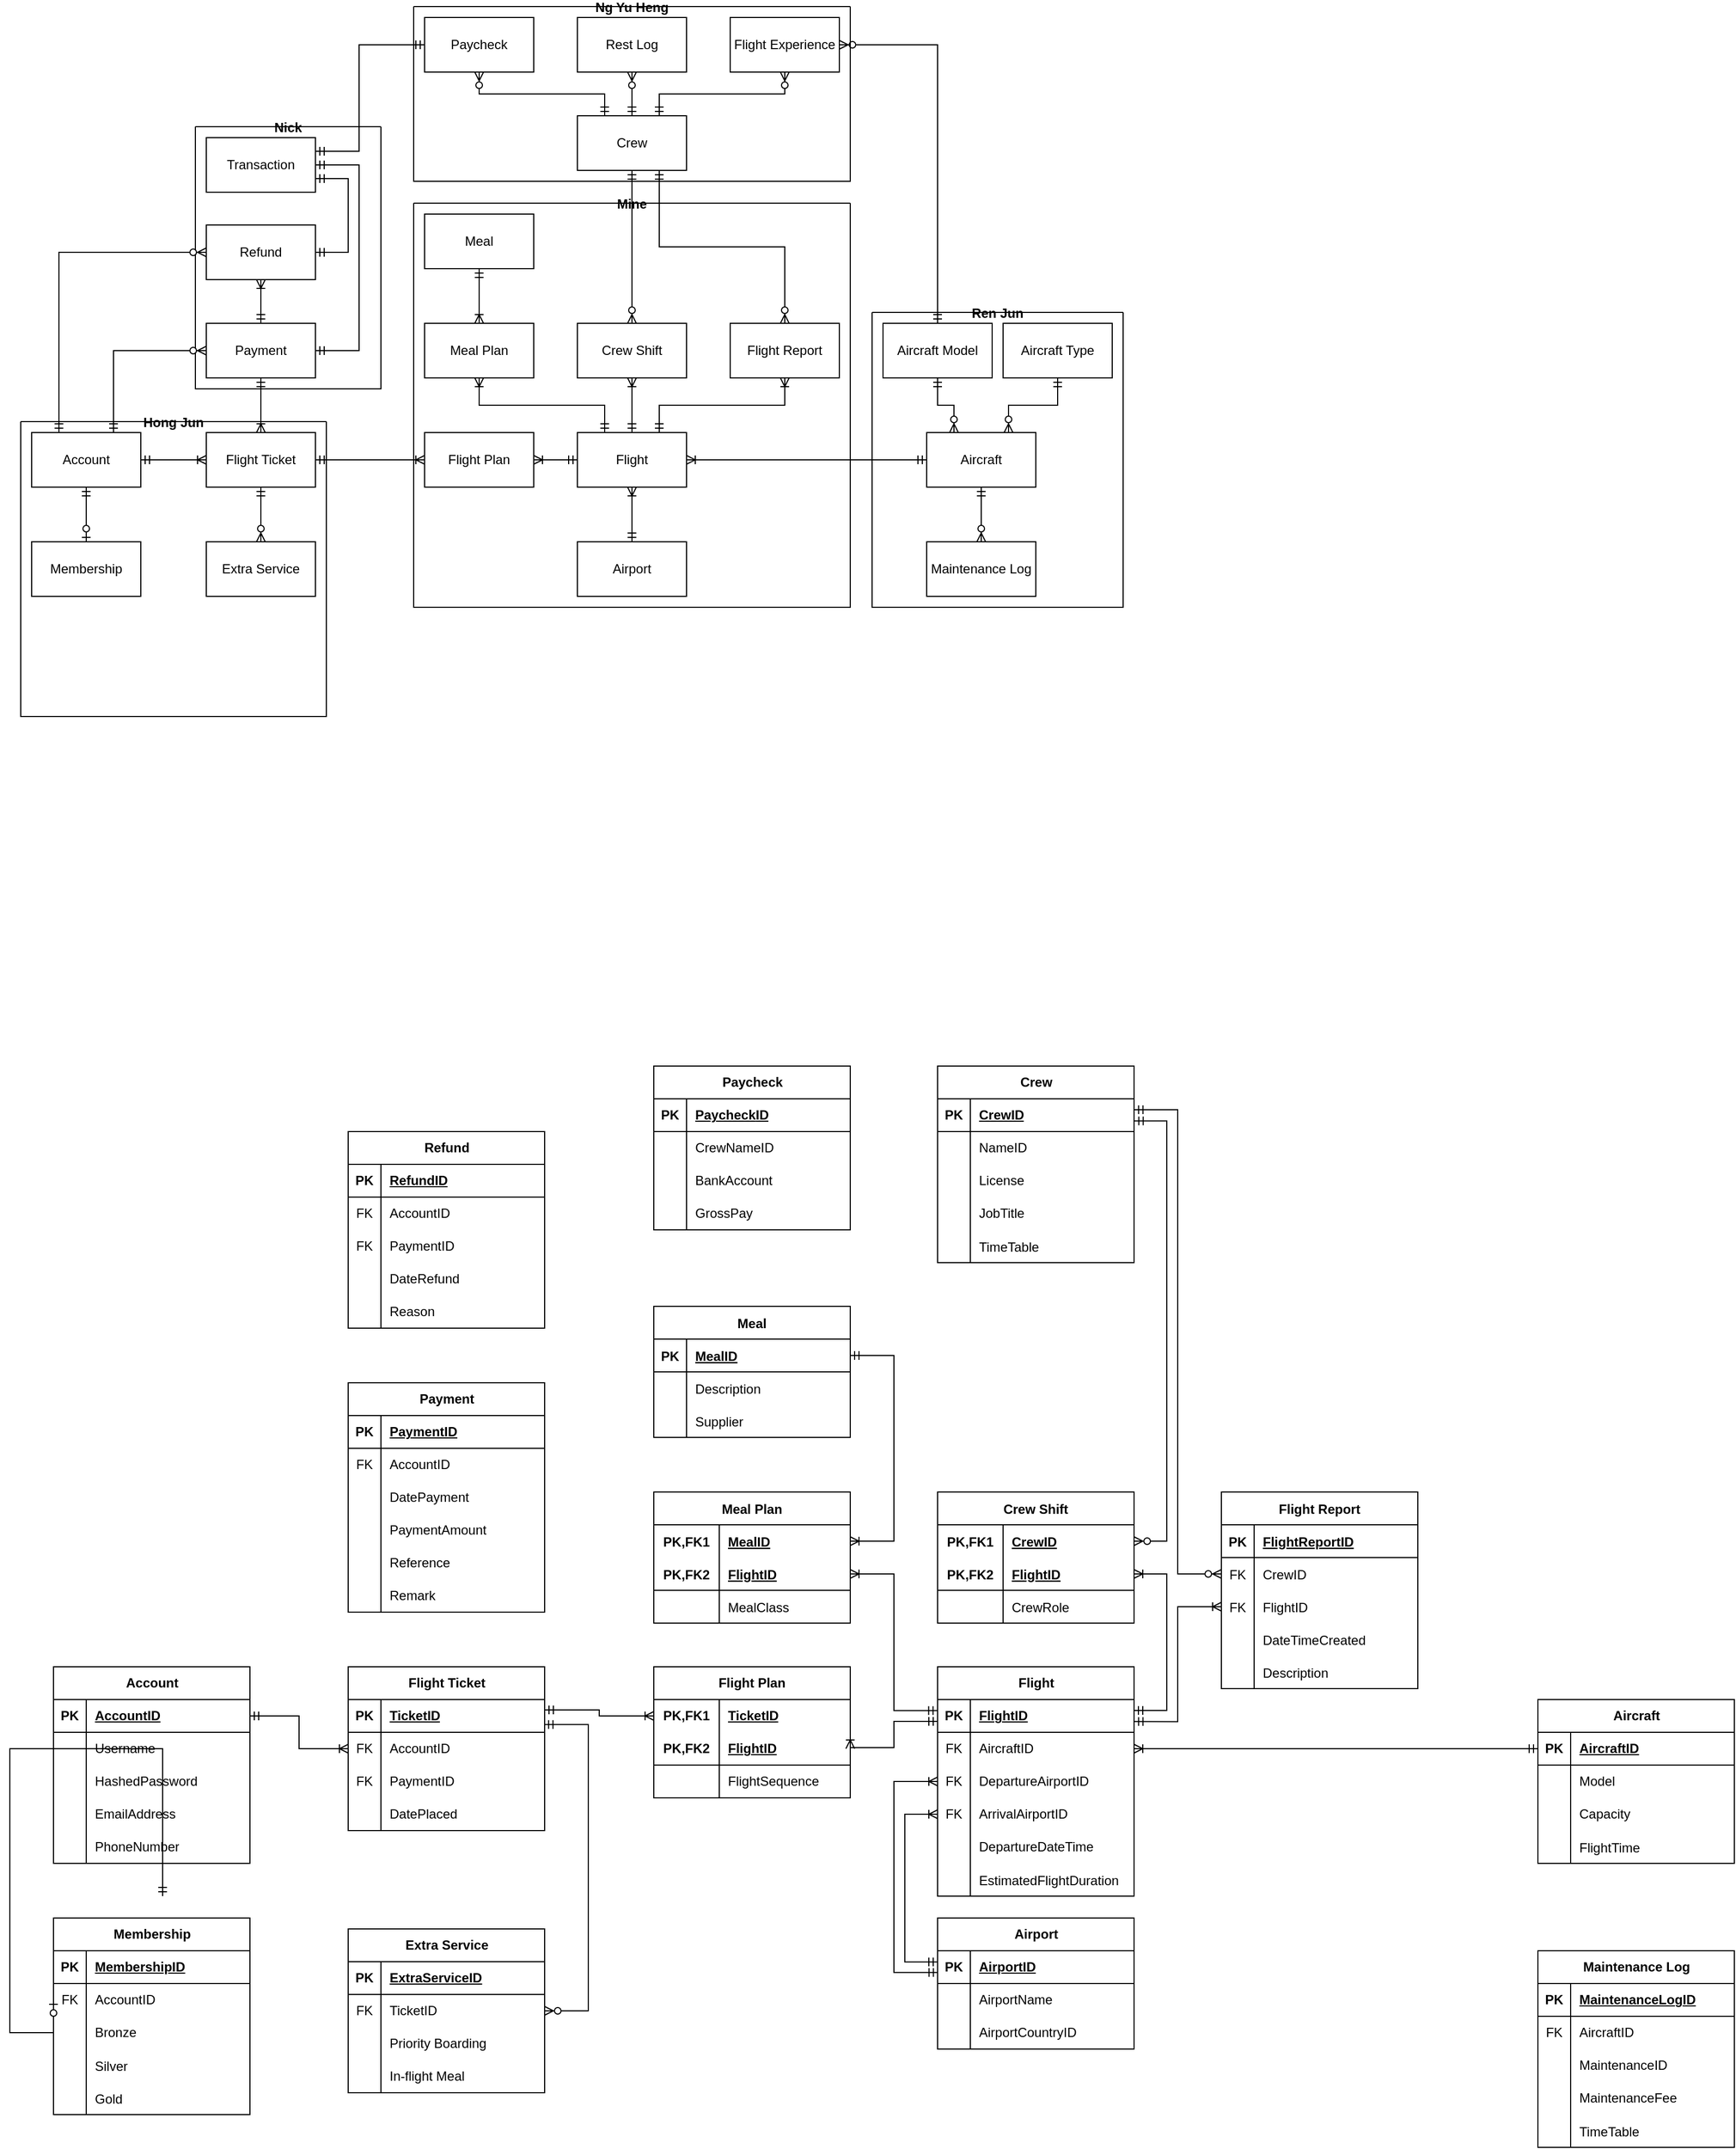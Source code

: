 <mxfile compressed="false" version="24.0.7" type="github">
  <diagram name="Page-1" id="Q6DCgMfbbjko9ryPCdgc">
    <mxGraphModel dx="2180" dy="917" grid="1" gridSize="10" guides="1" tooltips="1" connect="1" arrows="1" fold="1" page="1" pageScale="1" pageWidth="200" pageHeight="180" math="0" shadow="0">
      <root>
        <mxCell id="0" />
        <mxCell id="1" parent="0" />
        <mxCell id="ldXuJXTAYZPSGwwQhtUx-40" value="Account" style="shape=table;startSize=30;container=1;collapsible=1;childLayout=tableLayout;fixedRows=1;rowLines=0;fontStyle=1;align=center;resizeLast=1;html=1;" parent="1" vertex="1">
          <mxGeometry x="-720" y="1170" width="180" height="180" as="geometry" />
        </mxCell>
        <mxCell id="ldXuJXTAYZPSGwwQhtUx-41" value="" style="shape=tableRow;horizontal=0;startSize=0;swimlaneHead=0;swimlaneBody=0;fillColor=none;collapsible=0;dropTarget=0;points=[[0,0.5],[1,0.5]];portConstraint=eastwest;top=0;left=0;right=0;bottom=1;" parent="ldXuJXTAYZPSGwwQhtUx-40" vertex="1">
          <mxGeometry y="30" width="180" height="30" as="geometry" />
        </mxCell>
        <mxCell id="ldXuJXTAYZPSGwwQhtUx-42" value="PK" style="shape=partialRectangle;connectable=0;fillColor=none;top=0;left=0;bottom=0;right=0;fontStyle=1;overflow=hidden;whiteSpace=wrap;html=1;" parent="ldXuJXTAYZPSGwwQhtUx-41" vertex="1">
          <mxGeometry width="30" height="30" as="geometry">
            <mxRectangle width="30" height="30" as="alternateBounds" />
          </mxGeometry>
        </mxCell>
        <mxCell id="ldXuJXTAYZPSGwwQhtUx-43" value="AccountID" style="shape=partialRectangle;connectable=0;fillColor=none;top=0;left=0;bottom=0;right=0;align=left;spacingLeft=6;fontStyle=5;overflow=hidden;whiteSpace=wrap;html=1;" parent="ldXuJXTAYZPSGwwQhtUx-41" vertex="1">
          <mxGeometry x="30" width="150" height="30" as="geometry">
            <mxRectangle width="150" height="30" as="alternateBounds" />
          </mxGeometry>
        </mxCell>
        <mxCell id="ldXuJXTAYZPSGwwQhtUx-44" value="" style="shape=tableRow;horizontal=0;startSize=0;swimlaneHead=0;swimlaneBody=0;fillColor=none;collapsible=0;dropTarget=0;points=[[0,0.5],[1,0.5]];portConstraint=eastwest;top=0;left=0;right=0;bottom=0;" parent="ldXuJXTAYZPSGwwQhtUx-40" vertex="1">
          <mxGeometry y="60" width="180" height="30" as="geometry" />
        </mxCell>
        <mxCell id="ldXuJXTAYZPSGwwQhtUx-45" value="" style="shape=partialRectangle;connectable=0;fillColor=none;top=0;left=0;bottom=0;right=0;editable=1;overflow=hidden;whiteSpace=wrap;html=1;" parent="ldXuJXTAYZPSGwwQhtUx-44" vertex="1">
          <mxGeometry width="30" height="30" as="geometry">
            <mxRectangle width="30" height="30" as="alternateBounds" />
          </mxGeometry>
        </mxCell>
        <mxCell id="ldXuJXTAYZPSGwwQhtUx-46" value="Username" style="shape=partialRectangle;connectable=0;fillColor=none;top=0;left=0;bottom=0;right=0;align=left;spacingLeft=6;overflow=hidden;whiteSpace=wrap;html=1;" parent="ldXuJXTAYZPSGwwQhtUx-44" vertex="1">
          <mxGeometry x="30" width="150" height="30" as="geometry">
            <mxRectangle width="150" height="30" as="alternateBounds" />
          </mxGeometry>
        </mxCell>
        <mxCell id="ldXuJXTAYZPSGwwQhtUx-47" value="" style="shape=tableRow;horizontal=0;startSize=0;swimlaneHead=0;swimlaneBody=0;fillColor=none;collapsible=0;dropTarget=0;points=[[0,0.5],[1,0.5]];portConstraint=eastwest;top=0;left=0;right=0;bottom=0;" parent="ldXuJXTAYZPSGwwQhtUx-40" vertex="1">
          <mxGeometry y="90" width="180" height="30" as="geometry" />
        </mxCell>
        <mxCell id="ldXuJXTAYZPSGwwQhtUx-48" value="" style="shape=partialRectangle;connectable=0;fillColor=none;top=0;left=0;bottom=0;right=0;editable=1;overflow=hidden;whiteSpace=wrap;html=1;" parent="ldXuJXTAYZPSGwwQhtUx-47" vertex="1">
          <mxGeometry width="30" height="30" as="geometry">
            <mxRectangle width="30" height="30" as="alternateBounds" />
          </mxGeometry>
        </mxCell>
        <mxCell id="ldXuJXTAYZPSGwwQhtUx-49" value="HashedPassword" style="shape=partialRectangle;connectable=0;fillColor=none;top=0;left=0;bottom=0;right=0;align=left;spacingLeft=6;overflow=hidden;whiteSpace=wrap;html=1;" parent="ldXuJXTAYZPSGwwQhtUx-47" vertex="1">
          <mxGeometry x="30" width="150" height="30" as="geometry">
            <mxRectangle width="150" height="30" as="alternateBounds" />
          </mxGeometry>
        </mxCell>
        <mxCell id="ldXuJXTAYZPSGwwQhtUx-50" value="" style="shape=tableRow;horizontal=0;startSize=0;swimlaneHead=0;swimlaneBody=0;fillColor=none;collapsible=0;dropTarget=0;points=[[0,0.5],[1,0.5]];portConstraint=eastwest;top=0;left=0;right=0;bottom=0;" parent="ldXuJXTAYZPSGwwQhtUx-40" vertex="1">
          <mxGeometry y="120" width="180" height="30" as="geometry" />
        </mxCell>
        <mxCell id="ldXuJXTAYZPSGwwQhtUx-51" value="" style="shape=partialRectangle;connectable=0;fillColor=none;top=0;left=0;bottom=0;right=0;editable=1;overflow=hidden;whiteSpace=wrap;html=1;" parent="ldXuJXTAYZPSGwwQhtUx-50" vertex="1">
          <mxGeometry width="30" height="30" as="geometry">
            <mxRectangle width="30" height="30" as="alternateBounds" />
          </mxGeometry>
        </mxCell>
        <mxCell id="ldXuJXTAYZPSGwwQhtUx-52" value="EmailAddress" style="shape=partialRectangle;connectable=0;fillColor=none;top=0;left=0;bottom=0;right=0;align=left;spacingLeft=6;overflow=hidden;whiteSpace=wrap;html=1;" parent="ldXuJXTAYZPSGwwQhtUx-50" vertex="1">
          <mxGeometry x="30" width="150" height="30" as="geometry">
            <mxRectangle width="150" height="30" as="alternateBounds" />
          </mxGeometry>
        </mxCell>
        <mxCell id="ldXuJXTAYZPSGwwQhtUx-53" style="shape=tableRow;horizontal=0;startSize=0;swimlaneHead=0;swimlaneBody=0;fillColor=none;collapsible=0;dropTarget=0;points=[[0,0.5],[1,0.5]];portConstraint=eastwest;top=0;left=0;right=0;bottom=0;" parent="ldXuJXTAYZPSGwwQhtUx-40" vertex="1">
          <mxGeometry y="150" width="180" height="30" as="geometry" />
        </mxCell>
        <mxCell id="ldXuJXTAYZPSGwwQhtUx-54" style="shape=partialRectangle;connectable=0;fillColor=none;top=0;left=0;bottom=0;right=0;editable=1;overflow=hidden;whiteSpace=wrap;html=1;" parent="ldXuJXTAYZPSGwwQhtUx-53" vertex="1">
          <mxGeometry width="30" height="30" as="geometry">
            <mxRectangle width="30" height="30" as="alternateBounds" />
          </mxGeometry>
        </mxCell>
        <mxCell id="ldXuJXTAYZPSGwwQhtUx-55" value="PhoneNumber" style="shape=partialRectangle;connectable=0;fillColor=none;top=0;left=0;bottom=0;right=0;align=left;spacingLeft=6;overflow=hidden;whiteSpace=wrap;html=1;" parent="ldXuJXTAYZPSGwwQhtUx-53" vertex="1">
          <mxGeometry x="30" width="150" height="30" as="geometry">
            <mxRectangle width="150" height="30" as="alternateBounds" />
          </mxGeometry>
        </mxCell>
        <mxCell id="ldXuJXTAYZPSGwwQhtUx-59" value="Flight Ticket" style="shape=table;startSize=30;container=1;collapsible=1;childLayout=tableLayout;fixedRows=1;rowLines=0;fontStyle=1;align=center;resizeLast=1;html=1;" parent="1" vertex="1">
          <mxGeometry x="-450" y="1170" width="180" height="150" as="geometry" />
        </mxCell>
        <mxCell id="ldXuJXTAYZPSGwwQhtUx-60" value="" style="shape=tableRow;horizontal=0;startSize=0;swimlaneHead=0;swimlaneBody=0;fillColor=none;collapsible=0;dropTarget=0;points=[[0,0.5],[1,0.5]];portConstraint=eastwest;top=0;left=0;right=0;bottom=1;" parent="ldXuJXTAYZPSGwwQhtUx-59" vertex="1">
          <mxGeometry y="30" width="180" height="30" as="geometry" />
        </mxCell>
        <mxCell id="ldXuJXTAYZPSGwwQhtUx-61" value="PK" style="shape=partialRectangle;connectable=0;fillColor=none;top=0;left=0;bottom=0;right=0;fontStyle=1;overflow=hidden;whiteSpace=wrap;html=1;" parent="ldXuJXTAYZPSGwwQhtUx-60" vertex="1">
          <mxGeometry width="30" height="30" as="geometry">
            <mxRectangle width="30" height="30" as="alternateBounds" />
          </mxGeometry>
        </mxCell>
        <mxCell id="ldXuJXTAYZPSGwwQhtUx-62" value="TicketID" style="shape=partialRectangle;connectable=0;fillColor=none;top=0;left=0;bottom=0;right=0;align=left;spacingLeft=6;fontStyle=5;overflow=hidden;whiteSpace=wrap;html=1;" parent="ldXuJXTAYZPSGwwQhtUx-60" vertex="1">
          <mxGeometry x="30" width="150" height="30" as="geometry">
            <mxRectangle width="150" height="30" as="alternateBounds" />
          </mxGeometry>
        </mxCell>
        <mxCell id="ldXuJXTAYZPSGwwQhtUx-72" value="" style="shape=tableRow;horizontal=0;startSize=0;swimlaneHead=0;swimlaneBody=0;fillColor=none;collapsible=0;dropTarget=0;points=[[0,0.5],[1,0.5]];portConstraint=eastwest;top=0;left=0;right=0;bottom=0;" parent="ldXuJXTAYZPSGwwQhtUx-59" vertex="1">
          <mxGeometry y="60" width="180" height="30" as="geometry" />
        </mxCell>
        <mxCell id="ldXuJXTAYZPSGwwQhtUx-73" value="FK" style="shape=partialRectangle;connectable=0;fillColor=none;top=0;left=0;bottom=0;right=0;fontStyle=0;overflow=hidden;whiteSpace=wrap;html=1;" parent="ldXuJXTAYZPSGwwQhtUx-72" vertex="1">
          <mxGeometry width="30" height="30" as="geometry">
            <mxRectangle width="30" height="30" as="alternateBounds" />
          </mxGeometry>
        </mxCell>
        <mxCell id="ldXuJXTAYZPSGwwQhtUx-74" value="AccountID" style="shape=partialRectangle;connectable=0;fillColor=none;top=0;left=0;bottom=0;right=0;align=left;spacingLeft=6;fontStyle=0;overflow=hidden;whiteSpace=wrap;html=1;" parent="ldXuJXTAYZPSGwwQhtUx-72" vertex="1">
          <mxGeometry x="30" width="150" height="30" as="geometry">
            <mxRectangle width="150" height="30" as="alternateBounds" />
          </mxGeometry>
        </mxCell>
        <mxCell id="ldXuJXTAYZPSGwwQhtUx-114" value="" style="shape=tableRow;horizontal=0;startSize=0;swimlaneHead=0;swimlaneBody=0;fillColor=none;collapsible=0;dropTarget=0;points=[[0,0.5],[1,0.5]];portConstraint=eastwest;top=0;left=0;right=0;bottom=0;" parent="ldXuJXTAYZPSGwwQhtUx-59" vertex="1">
          <mxGeometry y="90" width="180" height="30" as="geometry" />
        </mxCell>
        <mxCell id="ldXuJXTAYZPSGwwQhtUx-115" value="FK" style="shape=partialRectangle;connectable=0;fillColor=none;top=0;left=0;bottom=0;right=0;fontStyle=0;overflow=hidden;whiteSpace=wrap;html=1;" parent="ldXuJXTAYZPSGwwQhtUx-114" vertex="1">
          <mxGeometry width="30" height="30" as="geometry">
            <mxRectangle width="30" height="30" as="alternateBounds" />
          </mxGeometry>
        </mxCell>
        <mxCell id="ldXuJXTAYZPSGwwQhtUx-116" value="PaymentID" style="shape=partialRectangle;connectable=0;fillColor=none;top=0;left=0;bottom=0;right=0;align=left;spacingLeft=6;fontStyle=0;overflow=hidden;whiteSpace=wrap;html=1;" parent="ldXuJXTAYZPSGwwQhtUx-114" vertex="1">
          <mxGeometry x="30" width="150" height="30" as="geometry">
            <mxRectangle width="150" height="30" as="alternateBounds" />
          </mxGeometry>
        </mxCell>
        <mxCell id="ldXuJXTAYZPSGwwQhtUx-66" value="" style="shape=tableRow;horizontal=0;startSize=0;swimlaneHead=0;swimlaneBody=0;fillColor=none;collapsible=0;dropTarget=0;points=[[0,0.5],[1,0.5]];portConstraint=eastwest;top=0;left=0;right=0;bottom=0;" parent="ldXuJXTAYZPSGwwQhtUx-59" vertex="1">
          <mxGeometry y="120" width="180" height="30" as="geometry" />
        </mxCell>
        <mxCell id="ldXuJXTAYZPSGwwQhtUx-67" value="" style="shape=partialRectangle;connectable=0;fillColor=none;top=0;left=0;bottom=0;right=0;editable=1;overflow=hidden;whiteSpace=wrap;html=1;" parent="ldXuJXTAYZPSGwwQhtUx-66" vertex="1">
          <mxGeometry width="30" height="30" as="geometry">
            <mxRectangle width="30" height="30" as="alternateBounds" />
          </mxGeometry>
        </mxCell>
        <mxCell id="ldXuJXTAYZPSGwwQhtUx-68" value="DatePlaced" style="shape=partialRectangle;connectable=0;fillColor=none;top=0;left=0;bottom=0;right=0;align=left;spacingLeft=6;overflow=hidden;whiteSpace=wrap;html=1;" parent="ldXuJXTAYZPSGwwQhtUx-66" vertex="1">
          <mxGeometry x="30" width="150" height="30" as="geometry">
            <mxRectangle width="150" height="30" as="alternateBounds" />
          </mxGeometry>
        </mxCell>
        <mxCell id="ldXuJXTAYZPSGwwQhtUx-76" value="Payment" style="shape=table;startSize=30;container=1;collapsible=1;childLayout=tableLayout;fixedRows=1;rowLines=0;fontStyle=1;align=center;resizeLast=1;html=1;" parent="1" vertex="1">
          <mxGeometry x="-450" y="910" width="180" height="210" as="geometry" />
        </mxCell>
        <mxCell id="ldXuJXTAYZPSGwwQhtUx-77" value="" style="shape=tableRow;horizontal=0;startSize=0;swimlaneHead=0;swimlaneBody=0;fillColor=none;collapsible=0;dropTarget=0;points=[[0,0.5],[1,0.5]];portConstraint=eastwest;top=0;left=0;right=0;bottom=1;" parent="ldXuJXTAYZPSGwwQhtUx-76" vertex="1">
          <mxGeometry y="30" width="180" height="30" as="geometry" />
        </mxCell>
        <mxCell id="ldXuJXTAYZPSGwwQhtUx-78" value="PK" style="shape=partialRectangle;connectable=0;fillColor=none;top=0;left=0;bottom=0;right=0;fontStyle=1;overflow=hidden;whiteSpace=wrap;html=1;" parent="ldXuJXTAYZPSGwwQhtUx-77" vertex="1">
          <mxGeometry width="30" height="30" as="geometry">
            <mxRectangle width="30" height="30" as="alternateBounds" />
          </mxGeometry>
        </mxCell>
        <mxCell id="ldXuJXTAYZPSGwwQhtUx-79" value="PaymentID" style="shape=partialRectangle;connectable=0;fillColor=none;top=0;left=0;bottom=0;right=0;align=left;spacingLeft=6;fontStyle=5;overflow=hidden;whiteSpace=wrap;html=1;" parent="ldXuJXTAYZPSGwwQhtUx-77" vertex="1">
          <mxGeometry x="30" width="150" height="30" as="geometry">
            <mxRectangle width="150" height="30" as="alternateBounds" />
          </mxGeometry>
        </mxCell>
        <mxCell id="ldXuJXTAYZPSGwwQhtUx-111" value="" style="shape=tableRow;horizontal=0;startSize=0;swimlaneHead=0;swimlaneBody=0;fillColor=none;collapsible=0;dropTarget=0;points=[[0,0.5],[1,0.5]];portConstraint=eastwest;top=0;left=0;right=0;bottom=0;" parent="ldXuJXTAYZPSGwwQhtUx-76" vertex="1">
          <mxGeometry y="60" width="180" height="30" as="geometry" />
        </mxCell>
        <mxCell id="ldXuJXTAYZPSGwwQhtUx-112" value="FK" style="shape=partialRectangle;connectable=0;fillColor=none;top=0;left=0;bottom=0;right=0;fontStyle=0;overflow=hidden;whiteSpace=wrap;html=1;" parent="ldXuJXTAYZPSGwwQhtUx-111" vertex="1">
          <mxGeometry width="30" height="30" as="geometry">
            <mxRectangle width="30" height="30" as="alternateBounds" />
          </mxGeometry>
        </mxCell>
        <mxCell id="ldXuJXTAYZPSGwwQhtUx-113" value="AccountID" style="shape=partialRectangle;connectable=0;fillColor=none;top=0;left=0;bottom=0;right=0;align=left;spacingLeft=6;fontStyle=0;overflow=hidden;whiteSpace=wrap;html=1;" parent="ldXuJXTAYZPSGwwQhtUx-111" vertex="1">
          <mxGeometry x="30" width="150" height="30" as="geometry">
            <mxRectangle width="150" height="30" as="alternateBounds" />
          </mxGeometry>
        </mxCell>
        <mxCell id="ldXuJXTAYZPSGwwQhtUx-80" value="" style="shape=tableRow;horizontal=0;startSize=0;swimlaneHead=0;swimlaneBody=0;fillColor=none;collapsible=0;dropTarget=0;points=[[0,0.5],[1,0.5]];portConstraint=eastwest;top=0;left=0;right=0;bottom=0;" parent="ldXuJXTAYZPSGwwQhtUx-76" vertex="1">
          <mxGeometry y="90" width="180" height="30" as="geometry" />
        </mxCell>
        <mxCell id="ldXuJXTAYZPSGwwQhtUx-81" value="" style="shape=partialRectangle;connectable=0;fillColor=none;top=0;left=0;bottom=0;right=0;editable=1;overflow=hidden;whiteSpace=wrap;html=1;" parent="ldXuJXTAYZPSGwwQhtUx-80" vertex="1">
          <mxGeometry width="30" height="30" as="geometry">
            <mxRectangle width="30" height="30" as="alternateBounds" />
          </mxGeometry>
        </mxCell>
        <mxCell id="ldXuJXTAYZPSGwwQhtUx-82" value="DatePayment" style="shape=partialRectangle;connectable=0;fillColor=none;top=0;left=0;bottom=0;right=0;align=left;spacingLeft=6;overflow=hidden;whiteSpace=wrap;html=1;" parent="ldXuJXTAYZPSGwwQhtUx-80" vertex="1">
          <mxGeometry x="30" width="150" height="30" as="geometry">
            <mxRectangle width="150" height="30" as="alternateBounds" />
          </mxGeometry>
        </mxCell>
        <mxCell id="ldXuJXTAYZPSGwwQhtUx-83" value="" style="shape=tableRow;horizontal=0;startSize=0;swimlaneHead=0;swimlaneBody=0;fillColor=none;collapsible=0;dropTarget=0;points=[[0,0.5],[1,0.5]];portConstraint=eastwest;top=0;left=0;right=0;bottom=0;" parent="ldXuJXTAYZPSGwwQhtUx-76" vertex="1">
          <mxGeometry y="120" width="180" height="30" as="geometry" />
        </mxCell>
        <mxCell id="ldXuJXTAYZPSGwwQhtUx-84" value="" style="shape=partialRectangle;connectable=0;fillColor=none;top=0;left=0;bottom=0;right=0;editable=1;overflow=hidden;whiteSpace=wrap;html=1;" parent="ldXuJXTAYZPSGwwQhtUx-83" vertex="1">
          <mxGeometry width="30" height="30" as="geometry">
            <mxRectangle width="30" height="30" as="alternateBounds" />
          </mxGeometry>
        </mxCell>
        <mxCell id="ldXuJXTAYZPSGwwQhtUx-85" value="PaymentAmount" style="shape=partialRectangle;connectable=0;fillColor=none;top=0;left=0;bottom=0;right=0;align=left;spacingLeft=6;overflow=hidden;whiteSpace=wrap;html=1;" parent="ldXuJXTAYZPSGwwQhtUx-83" vertex="1">
          <mxGeometry x="30" width="150" height="30" as="geometry">
            <mxRectangle width="150" height="30" as="alternateBounds" />
          </mxGeometry>
        </mxCell>
        <mxCell id="ldXuJXTAYZPSGwwQhtUx-117" style="shape=tableRow;horizontal=0;startSize=0;swimlaneHead=0;swimlaneBody=0;fillColor=none;collapsible=0;dropTarget=0;points=[[0,0.5],[1,0.5]];portConstraint=eastwest;top=0;left=0;right=0;bottom=0;" parent="ldXuJXTAYZPSGwwQhtUx-76" vertex="1">
          <mxGeometry y="150" width="180" height="30" as="geometry" />
        </mxCell>
        <mxCell id="ldXuJXTAYZPSGwwQhtUx-118" style="shape=partialRectangle;connectable=0;fillColor=none;top=0;left=0;bottom=0;right=0;editable=1;overflow=hidden;whiteSpace=wrap;html=1;" parent="ldXuJXTAYZPSGwwQhtUx-117" vertex="1">
          <mxGeometry width="30" height="30" as="geometry">
            <mxRectangle width="30" height="30" as="alternateBounds" />
          </mxGeometry>
        </mxCell>
        <mxCell id="ldXuJXTAYZPSGwwQhtUx-119" value="Reference" style="shape=partialRectangle;connectable=0;fillColor=none;top=0;left=0;bottom=0;right=0;align=left;spacingLeft=6;overflow=hidden;whiteSpace=wrap;html=1;" parent="ldXuJXTAYZPSGwwQhtUx-117" vertex="1">
          <mxGeometry x="30" width="150" height="30" as="geometry">
            <mxRectangle width="150" height="30" as="alternateBounds" />
          </mxGeometry>
        </mxCell>
        <mxCell id="ldXuJXTAYZPSGwwQhtUx-86" value="" style="shape=tableRow;horizontal=0;startSize=0;swimlaneHead=0;swimlaneBody=0;fillColor=none;collapsible=0;dropTarget=0;points=[[0,0.5],[1,0.5]];portConstraint=eastwest;top=0;left=0;right=0;bottom=0;" parent="ldXuJXTAYZPSGwwQhtUx-76" vertex="1">
          <mxGeometry y="180" width="180" height="30" as="geometry" />
        </mxCell>
        <mxCell id="ldXuJXTAYZPSGwwQhtUx-87" value="" style="shape=partialRectangle;connectable=0;fillColor=none;top=0;left=0;bottom=0;right=0;editable=1;overflow=hidden;whiteSpace=wrap;html=1;" parent="ldXuJXTAYZPSGwwQhtUx-86" vertex="1">
          <mxGeometry width="30" height="30" as="geometry">
            <mxRectangle width="30" height="30" as="alternateBounds" />
          </mxGeometry>
        </mxCell>
        <mxCell id="ldXuJXTAYZPSGwwQhtUx-88" value="Remark" style="shape=partialRectangle;connectable=0;fillColor=none;top=0;left=0;bottom=0;right=0;align=left;spacingLeft=6;overflow=hidden;whiteSpace=wrap;html=1;" parent="ldXuJXTAYZPSGwwQhtUx-86" vertex="1">
          <mxGeometry x="30" width="150" height="30" as="geometry">
            <mxRectangle width="150" height="30" as="alternateBounds" />
          </mxGeometry>
        </mxCell>
        <mxCell id="ldXuJXTAYZPSGwwQhtUx-89" value="Refund" style="shape=table;startSize=30;container=1;collapsible=1;childLayout=tableLayout;fixedRows=1;rowLines=0;fontStyle=1;align=center;resizeLast=1;html=1;" parent="1" vertex="1">
          <mxGeometry x="-450" y="680" width="180" height="180" as="geometry" />
        </mxCell>
        <mxCell id="ldXuJXTAYZPSGwwQhtUx-90" value="" style="shape=tableRow;horizontal=0;startSize=0;swimlaneHead=0;swimlaneBody=0;fillColor=none;collapsible=0;dropTarget=0;points=[[0,0.5],[1,0.5]];portConstraint=eastwest;top=0;left=0;right=0;bottom=1;" parent="ldXuJXTAYZPSGwwQhtUx-89" vertex="1">
          <mxGeometry y="30" width="180" height="30" as="geometry" />
        </mxCell>
        <mxCell id="ldXuJXTAYZPSGwwQhtUx-91" value="PK" style="shape=partialRectangle;connectable=0;fillColor=none;top=0;left=0;bottom=0;right=0;fontStyle=1;overflow=hidden;whiteSpace=wrap;html=1;" parent="ldXuJXTAYZPSGwwQhtUx-90" vertex="1">
          <mxGeometry width="30" height="30" as="geometry">
            <mxRectangle width="30" height="30" as="alternateBounds" />
          </mxGeometry>
        </mxCell>
        <mxCell id="ldXuJXTAYZPSGwwQhtUx-92" value="RefundID" style="shape=partialRectangle;connectable=0;fillColor=none;top=0;left=0;bottom=0;right=0;align=left;spacingLeft=6;fontStyle=5;overflow=hidden;whiteSpace=wrap;html=1;" parent="ldXuJXTAYZPSGwwQhtUx-90" vertex="1">
          <mxGeometry x="30" width="150" height="30" as="geometry">
            <mxRectangle width="150" height="30" as="alternateBounds" />
          </mxGeometry>
        </mxCell>
        <mxCell id="ldXuJXTAYZPSGwwQhtUx-103" value="" style="shape=tableRow;horizontal=0;startSize=0;swimlaneHead=0;swimlaneBody=0;fillColor=none;collapsible=0;dropTarget=0;points=[[0,0.5],[1,0.5]];portConstraint=eastwest;top=0;left=0;right=0;bottom=0;" parent="ldXuJXTAYZPSGwwQhtUx-89" vertex="1">
          <mxGeometry y="60" width="180" height="30" as="geometry" />
        </mxCell>
        <mxCell id="ldXuJXTAYZPSGwwQhtUx-104" value="FK" style="shape=partialRectangle;connectable=0;fillColor=none;top=0;left=0;bottom=0;right=0;fontStyle=0;overflow=hidden;whiteSpace=wrap;html=1;" parent="ldXuJXTAYZPSGwwQhtUx-103" vertex="1">
          <mxGeometry width="30" height="30" as="geometry">
            <mxRectangle width="30" height="30" as="alternateBounds" />
          </mxGeometry>
        </mxCell>
        <mxCell id="ldXuJXTAYZPSGwwQhtUx-105" value="AccountID" style="shape=partialRectangle;connectable=0;fillColor=none;top=0;left=0;bottom=0;right=0;align=left;spacingLeft=6;fontStyle=0;overflow=hidden;whiteSpace=wrap;html=1;" parent="ldXuJXTAYZPSGwwQhtUx-103" vertex="1">
          <mxGeometry x="30" width="150" height="30" as="geometry">
            <mxRectangle width="150" height="30" as="alternateBounds" />
          </mxGeometry>
        </mxCell>
        <mxCell id="ldXuJXTAYZPSGwwQhtUx-107" value="" style="shape=tableRow;horizontal=0;startSize=0;swimlaneHead=0;swimlaneBody=0;fillColor=none;collapsible=0;dropTarget=0;points=[[0,0.5],[1,0.5]];portConstraint=eastwest;top=0;left=0;right=0;bottom=0;" parent="ldXuJXTAYZPSGwwQhtUx-89" vertex="1">
          <mxGeometry y="90" width="180" height="30" as="geometry" />
        </mxCell>
        <mxCell id="ldXuJXTAYZPSGwwQhtUx-108" value="FK" style="shape=partialRectangle;connectable=0;fillColor=none;top=0;left=0;bottom=0;right=0;fontStyle=0;overflow=hidden;whiteSpace=wrap;html=1;" parent="ldXuJXTAYZPSGwwQhtUx-107" vertex="1">
          <mxGeometry width="30" height="30" as="geometry">
            <mxRectangle width="30" height="30" as="alternateBounds" />
          </mxGeometry>
        </mxCell>
        <mxCell id="ldXuJXTAYZPSGwwQhtUx-109" value="PaymentID" style="shape=partialRectangle;connectable=0;fillColor=none;top=0;left=0;bottom=0;right=0;align=left;spacingLeft=6;fontStyle=0;overflow=hidden;whiteSpace=wrap;html=1;" parent="ldXuJXTAYZPSGwwQhtUx-107" vertex="1">
          <mxGeometry x="30" width="150" height="30" as="geometry">
            <mxRectangle width="150" height="30" as="alternateBounds" />
          </mxGeometry>
        </mxCell>
        <mxCell id="ldXuJXTAYZPSGwwQhtUx-93" value="" style="shape=tableRow;horizontal=0;startSize=0;swimlaneHead=0;swimlaneBody=0;fillColor=none;collapsible=0;dropTarget=0;points=[[0,0.5],[1,0.5]];portConstraint=eastwest;top=0;left=0;right=0;bottom=0;" parent="ldXuJXTAYZPSGwwQhtUx-89" vertex="1">
          <mxGeometry y="120" width="180" height="30" as="geometry" />
        </mxCell>
        <mxCell id="ldXuJXTAYZPSGwwQhtUx-94" value="" style="shape=partialRectangle;connectable=0;fillColor=none;top=0;left=0;bottom=0;right=0;editable=1;overflow=hidden;whiteSpace=wrap;html=1;" parent="ldXuJXTAYZPSGwwQhtUx-93" vertex="1">
          <mxGeometry width="30" height="30" as="geometry">
            <mxRectangle width="30" height="30" as="alternateBounds" />
          </mxGeometry>
        </mxCell>
        <mxCell id="ldXuJXTAYZPSGwwQhtUx-95" value="DateRefund" style="shape=partialRectangle;connectable=0;fillColor=none;top=0;left=0;bottom=0;right=0;align=left;spacingLeft=6;overflow=hidden;whiteSpace=wrap;html=1;" parent="ldXuJXTAYZPSGwwQhtUx-93" vertex="1">
          <mxGeometry x="30" width="150" height="30" as="geometry">
            <mxRectangle width="150" height="30" as="alternateBounds" />
          </mxGeometry>
        </mxCell>
        <mxCell id="ldXuJXTAYZPSGwwQhtUx-96" value="" style="shape=tableRow;horizontal=0;startSize=0;swimlaneHead=0;swimlaneBody=0;fillColor=none;collapsible=0;dropTarget=0;points=[[0,0.5],[1,0.5]];portConstraint=eastwest;top=0;left=0;right=0;bottom=0;" parent="ldXuJXTAYZPSGwwQhtUx-89" vertex="1">
          <mxGeometry y="150" width="180" height="30" as="geometry" />
        </mxCell>
        <mxCell id="ldXuJXTAYZPSGwwQhtUx-97" value="" style="shape=partialRectangle;connectable=0;fillColor=none;top=0;left=0;bottom=0;right=0;editable=1;overflow=hidden;whiteSpace=wrap;html=1;" parent="ldXuJXTAYZPSGwwQhtUx-96" vertex="1">
          <mxGeometry width="30" height="30" as="geometry">
            <mxRectangle width="30" height="30" as="alternateBounds" />
          </mxGeometry>
        </mxCell>
        <mxCell id="ldXuJXTAYZPSGwwQhtUx-98" value="Reason" style="shape=partialRectangle;connectable=0;fillColor=none;top=0;left=0;bottom=0;right=0;align=left;spacingLeft=6;overflow=hidden;whiteSpace=wrap;html=1;" parent="ldXuJXTAYZPSGwwQhtUx-96" vertex="1">
          <mxGeometry x="30" width="150" height="30" as="geometry">
            <mxRectangle width="150" height="30" as="alternateBounds" />
          </mxGeometry>
        </mxCell>
        <mxCell id="ldXuJXTAYZPSGwwQhtUx-133" value="Flight Plan" style="shape=table;startSize=30;container=1;collapsible=1;childLayout=tableLayout;fixedRows=1;rowLines=0;fontStyle=1;align=center;resizeLast=1;html=1;whiteSpace=wrap;" parent="1" vertex="1">
          <mxGeometry x="-170" y="1170" width="180" height="120" as="geometry" />
        </mxCell>
        <mxCell id="ldXuJXTAYZPSGwwQhtUx-134" value="" style="shape=tableRow;horizontal=0;startSize=0;swimlaneHead=0;swimlaneBody=0;fillColor=none;collapsible=0;dropTarget=0;points=[[0,0.5],[1,0.5]];portConstraint=eastwest;top=0;left=0;right=0;bottom=0;html=1;" parent="ldXuJXTAYZPSGwwQhtUx-133" vertex="1">
          <mxGeometry y="30" width="180" height="30" as="geometry" />
        </mxCell>
        <mxCell id="ldXuJXTAYZPSGwwQhtUx-135" value="PK,FK1" style="shape=partialRectangle;connectable=0;fillColor=none;top=0;left=0;bottom=0;right=0;fontStyle=1;overflow=hidden;html=1;whiteSpace=wrap;" parent="ldXuJXTAYZPSGwwQhtUx-134" vertex="1">
          <mxGeometry width="60.0" height="30" as="geometry">
            <mxRectangle width="60.0" height="30" as="alternateBounds" />
          </mxGeometry>
        </mxCell>
        <mxCell id="ldXuJXTAYZPSGwwQhtUx-136" value="TicketID" style="shape=partialRectangle;connectable=0;fillColor=none;top=0;left=0;bottom=0;right=0;align=left;spacingLeft=6;fontStyle=5;overflow=hidden;html=1;whiteSpace=wrap;" parent="ldXuJXTAYZPSGwwQhtUx-134" vertex="1">
          <mxGeometry x="60.0" width="120.0" height="30" as="geometry">
            <mxRectangle width="120.0" height="30" as="alternateBounds" />
          </mxGeometry>
        </mxCell>
        <mxCell id="ldXuJXTAYZPSGwwQhtUx-137" value="" style="shape=tableRow;horizontal=0;startSize=0;swimlaneHead=0;swimlaneBody=0;fillColor=none;collapsible=0;dropTarget=0;points=[[0,0.5],[1,0.5]];portConstraint=eastwest;top=0;left=0;right=0;bottom=1;html=1;" parent="ldXuJXTAYZPSGwwQhtUx-133" vertex="1">
          <mxGeometry y="60" width="180" height="30" as="geometry" />
        </mxCell>
        <mxCell id="ldXuJXTAYZPSGwwQhtUx-138" value="PK,FK2" style="shape=partialRectangle;connectable=0;fillColor=none;top=0;left=0;bottom=0;right=0;fontStyle=1;overflow=hidden;html=1;whiteSpace=wrap;" parent="ldXuJXTAYZPSGwwQhtUx-137" vertex="1">
          <mxGeometry width="60.0" height="30" as="geometry">
            <mxRectangle width="60.0" height="30" as="alternateBounds" />
          </mxGeometry>
        </mxCell>
        <mxCell id="ldXuJXTAYZPSGwwQhtUx-139" value="FlightID" style="shape=partialRectangle;connectable=0;fillColor=none;top=0;left=0;bottom=0;right=0;align=left;spacingLeft=6;fontStyle=5;overflow=hidden;html=1;whiteSpace=wrap;" parent="ldXuJXTAYZPSGwwQhtUx-137" vertex="1">
          <mxGeometry x="60.0" width="120.0" height="30" as="geometry">
            <mxRectangle width="120.0" height="30" as="alternateBounds" />
          </mxGeometry>
        </mxCell>
        <mxCell id="ldXuJXTAYZPSGwwQhtUx-143" value="" style="shape=tableRow;horizontal=0;startSize=0;swimlaneHead=0;swimlaneBody=0;fillColor=none;collapsible=0;dropTarget=0;points=[[0,0.5],[1,0.5]];portConstraint=eastwest;top=0;left=0;right=0;bottom=0;html=1;" parent="ldXuJXTAYZPSGwwQhtUx-133" vertex="1">
          <mxGeometry y="90" width="180" height="30" as="geometry" />
        </mxCell>
        <mxCell id="ldXuJXTAYZPSGwwQhtUx-144" value="" style="shape=partialRectangle;connectable=0;fillColor=none;top=0;left=0;bottom=0;right=0;editable=1;overflow=hidden;html=1;whiteSpace=wrap;" parent="ldXuJXTAYZPSGwwQhtUx-143" vertex="1">
          <mxGeometry width="60.0" height="30" as="geometry">
            <mxRectangle width="60.0" height="30" as="alternateBounds" />
          </mxGeometry>
        </mxCell>
        <mxCell id="ldXuJXTAYZPSGwwQhtUx-145" value="FlightSequence" style="shape=partialRectangle;connectable=0;fillColor=none;top=0;left=0;bottom=0;right=0;align=left;spacingLeft=6;overflow=hidden;html=1;whiteSpace=wrap;" parent="ldXuJXTAYZPSGwwQhtUx-143" vertex="1">
          <mxGeometry x="60.0" width="120.0" height="30" as="geometry">
            <mxRectangle width="120.0" height="30" as="alternateBounds" />
          </mxGeometry>
        </mxCell>
        <mxCell id="ldXuJXTAYZPSGwwQhtUx-159" value="Flight" style="shape=table;startSize=30;container=1;collapsible=1;childLayout=tableLayout;fixedRows=1;rowLines=0;fontStyle=1;align=center;resizeLast=1;html=1;" parent="1" vertex="1">
          <mxGeometry x="90" y="1170" width="180" height="210" as="geometry" />
        </mxCell>
        <mxCell id="ldXuJXTAYZPSGwwQhtUx-160" value="" style="shape=tableRow;horizontal=0;startSize=0;swimlaneHead=0;swimlaneBody=0;fillColor=none;collapsible=0;dropTarget=0;points=[[0,0.5],[1,0.5]];portConstraint=eastwest;top=0;left=0;right=0;bottom=1;" parent="ldXuJXTAYZPSGwwQhtUx-159" vertex="1">
          <mxGeometry y="30" width="180" height="30" as="geometry" />
        </mxCell>
        <mxCell id="ldXuJXTAYZPSGwwQhtUx-161" value="PK" style="shape=partialRectangle;connectable=0;fillColor=none;top=0;left=0;bottom=0;right=0;fontStyle=1;overflow=hidden;whiteSpace=wrap;html=1;" parent="ldXuJXTAYZPSGwwQhtUx-160" vertex="1">
          <mxGeometry width="30" height="30" as="geometry">
            <mxRectangle width="30" height="30" as="alternateBounds" />
          </mxGeometry>
        </mxCell>
        <mxCell id="ldXuJXTAYZPSGwwQhtUx-162" value="FlightID" style="shape=partialRectangle;connectable=0;fillColor=none;top=0;left=0;bottom=0;right=0;align=left;spacingLeft=6;fontStyle=5;overflow=hidden;whiteSpace=wrap;html=1;" parent="ldXuJXTAYZPSGwwQhtUx-160" vertex="1">
          <mxGeometry x="30" width="150" height="30" as="geometry">
            <mxRectangle width="150" height="30" as="alternateBounds" />
          </mxGeometry>
        </mxCell>
        <mxCell id="ldXuJXTAYZPSGwwQhtUx-177" value="" style="shape=tableRow;horizontal=0;startSize=0;swimlaneHead=0;swimlaneBody=0;fillColor=none;collapsible=0;dropTarget=0;points=[[0,0.5],[1,0.5]];portConstraint=eastwest;top=0;left=0;right=0;bottom=0;" parent="ldXuJXTAYZPSGwwQhtUx-159" vertex="1">
          <mxGeometry y="60" width="180" height="30" as="geometry" />
        </mxCell>
        <mxCell id="ldXuJXTAYZPSGwwQhtUx-178" value="FK" style="shape=partialRectangle;connectable=0;fillColor=none;top=0;left=0;bottom=0;right=0;fontStyle=0;overflow=hidden;whiteSpace=wrap;html=1;" parent="ldXuJXTAYZPSGwwQhtUx-177" vertex="1">
          <mxGeometry width="30" height="30" as="geometry">
            <mxRectangle width="30" height="30" as="alternateBounds" />
          </mxGeometry>
        </mxCell>
        <mxCell id="ldXuJXTAYZPSGwwQhtUx-179" value="AircraftID" style="shape=partialRectangle;connectable=0;fillColor=none;top=0;left=0;bottom=0;right=0;align=left;spacingLeft=6;fontStyle=0;overflow=hidden;whiteSpace=wrap;html=1;" parent="ldXuJXTAYZPSGwwQhtUx-177" vertex="1">
          <mxGeometry x="30" width="150" height="30" as="geometry">
            <mxRectangle width="150" height="30" as="alternateBounds" />
          </mxGeometry>
        </mxCell>
        <mxCell id="ldXuJXTAYZPSGwwQhtUx-173" value="" style="shape=tableRow;horizontal=0;startSize=0;swimlaneHead=0;swimlaneBody=0;fillColor=none;collapsible=0;dropTarget=0;points=[[0,0.5],[1,0.5]];portConstraint=eastwest;top=0;left=0;right=0;bottom=0;" parent="ldXuJXTAYZPSGwwQhtUx-159" vertex="1">
          <mxGeometry y="90" width="180" height="30" as="geometry" />
        </mxCell>
        <mxCell id="ldXuJXTAYZPSGwwQhtUx-174" value="FK" style="shape=partialRectangle;connectable=0;fillColor=none;top=0;left=0;bottom=0;right=0;fontStyle=0;overflow=hidden;whiteSpace=wrap;html=1;" parent="ldXuJXTAYZPSGwwQhtUx-173" vertex="1">
          <mxGeometry width="30" height="30" as="geometry">
            <mxRectangle width="30" height="30" as="alternateBounds" />
          </mxGeometry>
        </mxCell>
        <mxCell id="ldXuJXTAYZPSGwwQhtUx-175" value="DepartureAirportID" style="shape=partialRectangle;connectable=0;fillColor=none;top=0;left=0;bottom=0;right=0;align=left;spacingLeft=6;fontStyle=0;overflow=hidden;whiteSpace=wrap;html=1;" parent="ldXuJXTAYZPSGwwQhtUx-173" vertex="1">
          <mxGeometry x="30" width="150" height="30" as="geometry">
            <mxRectangle width="150" height="30" as="alternateBounds" />
          </mxGeometry>
        </mxCell>
        <mxCell id="ldXuJXTAYZPSGwwQhtUx-181" value="" style="shape=tableRow;horizontal=0;startSize=0;swimlaneHead=0;swimlaneBody=0;fillColor=none;collapsible=0;dropTarget=0;points=[[0,0.5],[1,0.5]];portConstraint=eastwest;top=0;left=0;right=0;bottom=0;" parent="ldXuJXTAYZPSGwwQhtUx-159" vertex="1">
          <mxGeometry y="120" width="180" height="30" as="geometry" />
        </mxCell>
        <mxCell id="ldXuJXTAYZPSGwwQhtUx-182" value="FK" style="shape=partialRectangle;connectable=0;fillColor=none;top=0;left=0;bottom=0;right=0;fontStyle=0;overflow=hidden;whiteSpace=wrap;html=1;" parent="ldXuJXTAYZPSGwwQhtUx-181" vertex="1">
          <mxGeometry width="30" height="30" as="geometry">
            <mxRectangle width="30" height="30" as="alternateBounds" />
          </mxGeometry>
        </mxCell>
        <mxCell id="ldXuJXTAYZPSGwwQhtUx-183" value="ArrivalAirportID" style="shape=partialRectangle;connectable=0;fillColor=none;top=0;left=0;bottom=0;right=0;align=left;spacingLeft=6;fontStyle=0;overflow=hidden;whiteSpace=wrap;html=1;" parent="ldXuJXTAYZPSGwwQhtUx-181" vertex="1">
          <mxGeometry x="30" width="150" height="30" as="geometry">
            <mxRectangle width="150" height="30" as="alternateBounds" />
          </mxGeometry>
        </mxCell>
        <mxCell id="ldXuJXTAYZPSGwwQhtUx-163" value="" style="shape=tableRow;horizontal=0;startSize=0;swimlaneHead=0;swimlaneBody=0;fillColor=none;collapsible=0;dropTarget=0;points=[[0,0.5],[1,0.5]];portConstraint=eastwest;top=0;left=0;right=0;bottom=0;" parent="ldXuJXTAYZPSGwwQhtUx-159" vertex="1">
          <mxGeometry y="150" width="180" height="30" as="geometry" />
        </mxCell>
        <mxCell id="ldXuJXTAYZPSGwwQhtUx-164" value="" style="shape=partialRectangle;connectable=0;fillColor=none;top=0;left=0;bottom=0;right=0;editable=1;overflow=hidden;whiteSpace=wrap;html=1;" parent="ldXuJXTAYZPSGwwQhtUx-163" vertex="1">
          <mxGeometry width="30" height="30" as="geometry">
            <mxRectangle width="30" height="30" as="alternateBounds" />
          </mxGeometry>
        </mxCell>
        <mxCell id="ldXuJXTAYZPSGwwQhtUx-165" value="DepartureDateTime" style="shape=partialRectangle;connectable=0;fillColor=none;top=0;left=0;bottom=0;right=0;align=left;spacingLeft=6;overflow=hidden;whiteSpace=wrap;html=1;" parent="ldXuJXTAYZPSGwwQhtUx-163" vertex="1">
          <mxGeometry x="30" width="150" height="30" as="geometry">
            <mxRectangle width="150" height="30" as="alternateBounds" />
          </mxGeometry>
        </mxCell>
        <mxCell id="225" value="" style="shape=tableRow;horizontal=0;startSize=0;swimlaneHead=0;swimlaneBody=0;fillColor=none;collapsible=0;dropTarget=0;points=[[0,0.5],[1,0.5]];portConstraint=eastwest;top=0;left=0;right=0;bottom=0;" parent="ldXuJXTAYZPSGwwQhtUx-159" vertex="1">
          <mxGeometry y="180" width="180" height="30" as="geometry" />
        </mxCell>
        <mxCell id="226" value="" style="shape=partialRectangle;connectable=0;fillColor=none;top=0;left=0;bottom=0;right=0;editable=1;overflow=hidden;" parent="225" vertex="1">
          <mxGeometry width="30" height="30" as="geometry">
            <mxRectangle width="30" height="30" as="alternateBounds" />
          </mxGeometry>
        </mxCell>
        <mxCell id="227" value="EstimatedFlightDuration" style="shape=partialRectangle;connectable=0;fillColor=none;top=0;left=0;bottom=0;right=0;align=left;spacingLeft=6;overflow=hidden;" parent="225" vertex="1">
          <mxGeometry x="30" width="150" height="30" as="geometry">
            <mxRectangle width="150" height="30" as="alternateBounds" />
          </mxGeometry>
        </mxCell>
        <mxCell id="ldXuJXTAYZPSGwwQhtUx-184" value="Airport" style="shape=table;startSize=30;container=1;collapsible=1;childLayout=tableLayout;fixedRows=1;rowLines=0;fontStyle=1;align=center;resizeLast=1;html=1;" parent="1" vertex="1">
          <mxGeometry x="90" y="1400" width="180" height="120" as="geometry" />
        </mxCell>
        <mxCell id="ldXuJXTAYZPSGwwQhtUx-185" value="" style="shape=tableRow;horizontal=0;startSize=0;swimlaneHead=0;swimlaneBody=0;fillColor=none;collapsible=0;dropTarget=0;points=[[0,0.5],[1,0.5]];portConstraint=eastwest;top=0;left=0;right=0;bottom=1;" parent="ldXuJXTAYZPSGwwQhtUx-184" vertex="1">
          <mxGeometry y="30" width="180" height="30" as="geometry" />
        </mxCell>
        <mxCell id="ldXuJXTAYZPSGwwQhtUx-186" value="PK" style="shape=partialRectangle;connectable=0;fillColor=none;top=0;left=0;bottom=0;right=0;fontStyle=1;overflow=hidden;whiteSpace=wrap;html=1;" parent="ldXuJXTAYZPSGwwQhtUx-185" vertex="1">
          <mxGeometry width="30" height="30" as="geometry">
            <mxRectangle width="30" height="30" as="alternateBounds" />
          </mxGeometry>
        </mxCell>
        <mxCell id="ldXuJXTAYZPSGwwQhtUx-187" value="AirportID" style="shape=partialRectangle;connectable=0;fillColor=none;top=0;left=0;bottom=0;right=0;align=left;spacingLeft=6;fontStyle=5;overflow=hidden;whiteSpace=wrap;html=1;" parent="ldXuJXTAYZPSGwwQhtUx-185" vertex="1">
          <mxGeometry x="30" width="150" height="30" as="geometry">
            <mxRectangle width="150" height="30" as="alternateBounds" />
          </mxGeometry>
        </mxCell>
        <mxCell id="ldXuJXTAYZPSGwwQhtUx-188" value="" style="shape=tableRow;horizontal=0;startSize=0;swimlaneHead=0;swimlaneBody=0;fillColor=none;collapsible=0;dropTarget=0;points=[[0,0.5],[1,0.5]];portConstraint=eastwest;top=0;left=0;right=0;bottom=0;" parent="ldXuJXTAYZPSGwwQhtUx-184" vertex="1">
          <mxGeometry y="60" width="180" height="30" as="geometry" />
        </mxCell>
        <mxCell id="ldXuJXTAYZPSGwwQhtUx-189" value="" style="shape=partialRectangle;connectable=0;fillColor=none;top=0;left=0;bottom=0;right=0;editable=1;overflow=hidden;whiteSpace=wrap;html=1;" parent="ldXuJXTAYZPSGwwQhtUx-188" vertex="1">
          <mxGeometry width="30" height="30" as="geometry">
            <mxRectangle width="30" height="30" as="alternateBounds" />
          </mxGeometry>
        </mxCell>
        <mxCell id="ldXuJXTAYZPSGwwQhtUx-190" value="AirportName" style="shape=partialRectangle;connectable=0;fillColor=none;top=0;left=0;bottom=0;right=0;align=left;spacingLeft=6;overflow=hidden;whiteSpace=wrap;html=1;" parent="ldXuJXTAYZPSGwwQhtUx-188" vertex="1">
          <mxGeometry x="30" width="150" height="30" as="geometry">
            <mxRectangle width="150" height="30" as="alternateBounds" />
          </mxGeometry>
        </mxCell>
        <mxCell id="ldXuJXTAYZPSGwwQhtUx-191" value="" style="shape=tableRow;horizontal=0;startSize=0;swimlaneHead=0;swimlaneBody=0;fillColor=none;collapsible=0;dropTarget=0;points=[[0,0.5],[1,0.5]];portConstraint=eastwest;top=0;left=0;right=0;bottom=0;" parent="ldXuJXTAYZPSGwwQhtUx-184" vertex="1">
          <mxGeometry y="90" width="180" height="30" as="geometry" />
        </mxCell>
        <mxCell id="ldXuJXTAYZPSGwwQhtUx-192" value="" style="shape=partialRectangle;connectable=0;fillColor=none;top=0;left=0;bottom=0;right=0;editable=1;overflow=hidden;whiteSpace=wrap;html=1;" parent="ldXuJXTAYZPSGwwQhtUx-191" vertex="1">
          <mxGeometry width="30" height="30" as="geometry">
            <mxRectangle width="30" height="30" as="alternateBounds" />
          </mxGeometry>
        </mxCell>
        <mxCell id="ldXuJXTAYZPSGwwQhtUx-193" value="AirportCountryID" style="shape=partialRectangle;connectable=0;fillColor=none;top=0;left=0;bottom=0;right=0;align=left;spacingLeft=6;overflow=hidden;whiteSpace=wrap;html=1;" parent="ldXuJXTAYZPSGwwQhtUx-191" vertex="1">
          <mxGeometry x="30" width="150" height="30" as="geometry">
            <mxRectangle width="150" height="30" as="alternateBounds" />
          </mxGeometry>
        </mxCell>
        <mxCell id="OzZUEuup7TSjyB6mEZIW-14" value="Crew" style="shape=table;startSize=30;container=1;collapsible=1;childLayout=tableLayout;fixedRows=1;rowLines=0;fontStyle=1;align=center;resizeLast=1;html=1;" parent="1" vertex="1">
          <mxGeometry x="90" y="620" width="180" height="180" as="geometry" />
        </mxCell>
        <mxCell id="OzZUEuup7TSjyB6mEZIW-15" value="" style="shape=tableRow;horizontal=0;startSize=0;swimlaneHead=0;swimlaneBody=0;fillColor=none;collapsible=0;dropTarget=0;points=[[0,0.5],[1,0.5]];portConstraint=eastwest;top=0;left=0;right=0;bottom=1;" parent="OzZUEuup7TSjyB6mEZIW-14" vertex="1">
          <mxGeometry y="30" width="180" height="30" as="geometry" />
        </mxCell>
        <mxCell id="OzZUEuup7TSjyB6mEZIW-16" value="PK" style="shape=partialRectangle;connectable=0;fillColor=none;top=0;left=0;bottom=0;right=0;fontStyle=1;overflow=hidden;whiteSpace=wrap;html=1;" parent="OzZUEuup7TSjyB6mEZIW-15" vertex="1">
          <mxGeometry width="30" height="30" as="geometry">
            <mxRectangle width="30" height="30" as="alternateBounds" />
          </mxGeometry>
        </mxCell>
        <mxCell id="OzZUEuup7TSjyB6mEZIW-17" value="CrewID" style="shape=partialRectangle;connectable=0;fillColor=none;top=0;left=0;bottom=0;right=0;align=left;spacingLeft=6;fontStyle=5;overflow=hidden;whiteSpace=wrap;html=1;" parent="OzZUEuup7TSjyB6mEZIW-15" vertex="1">
          <mxGeometry x="30" width="150" height="30" as="geometry">
            <mxRectangle width="150" height="30" as="alternateBounds" />
          </mxGeometry>
        </mxCell>
        <mxCell id="OzZUEuup7TSjyB6mEZIW-18" value="" style="shape=tableRow;horizontal=0;startSize=0;swimlaneHead=0;swimlaneBody=0;fillColor=none;collapsible=0;dropTarget=0;points=[[0,0.5],[1,0.5]];portConstraint=eastwest;top=0;left=0;right=0;bottom=0;" parent="OzZUEuup7TSjyB6mEZIW-14" vertex="1">
          <mxGeometry y="60" width="180" height="30" as="geometry" />
        </mxCell>
        <mxCell id="OzZUEuup7TSjyB6mEZIW-19" value="" style="shape=partialRectangle;connectable=0;fillColor=none;top=0;left=0;bottom=0;right=0;editable=1;overflow=hidden;whiteSpace=wrap;html=1;" parent="OzZUEuup7TSjyB6mEZIW-18" vertex="1">
          <mxGeometry width="30" height="30" as="geometry">
            <mxRectangle width="30" height="30" as="alternateBounds" />
          </mxGeometry>
        </mxCell>
        <mxCell id="OzZUEuup7TSjyB6mEZIW-20" value="NameID" style="shape=partialRectangle;connectable=0;fillColor=none;top=0;left=0;bottom=0;right=0;align=left;spacingLeft=6;overflow=hidden;whiteSpace=wrap;html=1;" parent="OzZUEuup7TSjyB6mEZIW-18" vertex="1">
          <mxGeometry x="30" width="150" height="30" as="geometry">
            <mxRectangle width="150" height="30" as="alternateBounds" />
          </mxGeometry>
        </mxCell>
        <mxCell id="OzZUEuup7TSjyB6mEZIW-21" value="" style="shape=tableRow;horizontal=0;startSize=0;swimlaneHead=0;swimlaneBody=0;fillColor=none;collapsible=0;dropTarget=0;points=[[0,0.5],[1,0.5]];portConstraint=eastwest;top=0;left=0;right=0;bottom=0;" parent="OzZUEuup7TSjyB6mEZIW-14" vertex="1">
          <mxGeometry y="90" width="180" height="30" as="geometry" />
        </mxCell>
        <mxCell id="OzZUEuup7TSjyB6mEZIW-22" value="" style="shape=partialRectangle;connectable=0;fillColor=none;top=0;left=0;bottom=0;right=0;editable=1;overflow=hidden;whiteSpace=wrap;html=1;" parent="OzZUEuup7TSjyB6mEZIW-21" vertex="1">
          <mxGeometry width="30" height="30" as="geometry">
            <mxRectangle width="30" height="30" as="alternateBounds" />
          </mxGeometry>
        </mxCell>
        <mxCell id="OzZUEuup7TSjyB6mEZIW-23" value="License" style="shape=partialRectangle;connectable=0;fillColor=none;top=0;left=0;bottom=0;right=0;align=left;spacingLeft=6;overflow=hidden;whiteSpace=wrap;html=1;" parent="OzZUEuup7TSjyB6mEZIW-21" vertex="1">
          <mxGeometry x="30" width="150" height="30" as="geometry">
            <mxRectangle width="150" height="30" as="alternateBounds" />
          </mxGeometry>
        </mxCell>
        <mxCell id="OzZUEuup7TSjyB6mEZIW-24" value="" style="shape=tableRow;horizontal=0;startSize=0;swimlaneHead=0;swimlaneBody=0;fillColor=none;collapsible=0;dropTarget=0;points=[[0,0.5],[1,0.5]];portConstraint=eastwest;top=0;left=0;right=0;bottom=0;" parent="OzZUEuup7TSjyB6mEZIW-14" vertex="1">
          <mxGeometry y="120" width="180" height="30" as="geometry" />
        </mxCell>
        <mxCell id="OzZUEuup7TSjyB6mEZIW-25" value="" style="shape=partialRectangle;connectable=0;fillColor=none;top=0;left=0;bottom=0;right=0;editable=1;overflow=hidden;whiteSpace=wrap;html=1;" parent="OzZUEuup7TSjyB6mEZIW-24" vertex="1">
          <mxGeometry width="30" height="30" as="geometry">
            <mxRectangle width="30" height="30" as="alternateBounds" />
          </mxGeometry>
        </mxCell>
        <mxCell id="OzZUEuup7TSjyB6mEZIW-26" value="JobTitle" style="shape=partialRectangle;connectable=0;fillColor=none;top=0;left=0;bottom=0;right=0;align=left;spacingLeft=6;overflow=hidden;whiteSpace=wrap;html=1;" parent="OzZUEuup7TSjyB6mEZIW-24" vertex="1">
          <mxGeometry x="30" width="150" height="30" as="geometry">
            <mxRectangle width="150" height="30" as="alternateBounds" />
          </mxGeometry>
        </mxCell>
        <mxCell id="OzZUEuup7TSjyB6mEZIW-66" value="" style="shape=tableRow;horizontal=0;startSize=0;swimlaneHead=0;swimlaneBody=0;fillColor=none;collapsible=0;dropTarget=0;points=[[0,0.5],[1,0.5]];portConstraint=eastwest;top=0;left=0;right=0;bottom=0;" parent="OzZUEuup7TSjyB6mEZIW-14" vertex="1">
          <mxGeometry y="150" width="180" height="30" as="geometry" />
        </mxCell>
        <mxCell id="OzZUEuup7TSjyB6mEZIW-67" value="" style="shape=partialRectangle;connectable=0;fillColor=none;top=0;left=0;bottom=0;right=0;editable=1;overflow=hidden;" parent="OzZUEuup7TSjyB6mEZIW-66" vertex="1">
          <mxGeometry width="30" height="30" as="geometry">
            <mxRectangle width="30" height="30" as="alternateBounds" />
          </mxGeometry>
        </mxCell>
        <mxCell id="OzZUEuup7TSjyB6mEZIW-68" value="TimeTable" style="shape=partialRectangle;connectable=0;fillColor=none;top=0;left=0;bottom=0;right=0;align=left;spacingLeft=6;overflow=hidden;" parent="OzZUEuup7TSjyB6mEZIW-66" vertex="1">
          <mxGeometry x="30" width="150" height="30" as="geometry">
            <mxRectangle width="150" height="30" as="alternateBounds" />
          </mxGeometry>
        </mxCell>
        <mxCell id="OzZUEuup7TSjyB6mEZIW-27" value="Paycheck" style="shape=table;startSize=30;container=1;collapsible=1;childLayout=tableLayout;fixedRows=1;rowLines=0;fontStyle=1;align=center;resizeLast=1;html=1;" parent="1" vertex="1">
          <mxGeometry x="-170" y="620" width="180" height="150" as="geometry" />
        </mxCell>
        <mxCell id="OzZUEuup7TSjyB6mEZIW-28" value="" style="shape=tableRow;horizontal=0;startSize=0;swimlaneHead=0;swimlaneBody=0;fillColor=none;collapsible=0;dropTarget=0;points=[[0,0.5],[1,0.5]];portConstraint=eastwest;top=0;left=0;right=0;bottom=1;" parent="OzZUEuup7TSjyB6mEZIW-27" vertex="1">
          <mxGeometry y="30" width="180" height="30" as="geometry" />
        </mxCell>
        <mxCell id="OzZUEuup7TSjyB6mEZIW-29" value="PK" style="shape=partialRectangle;connectable=0;fillColor=none;top=0;left=0;bottom=0;right=0;fontStyle=1;overflow=hidden;whiteSpace=wrap;html=1;" parent="OzZUEuup7TSjyB6mEZIW-28" vertex="1">
          <mxGeometry width="30" height="30" as="geometry">
            <mxRectangle width="30" height="30" as="alternateBounds" />
          </mxGeometry>
        </mxCell>
        <mxCell id="OzZUEuup7TSjyB6mEZIW-30" value="&lt;span style=&quot;text-align: center; text-wrap: nowrap;&quot;&gt;Paycheck&lt;/span&gt;ID" style="shape=partialRectangle;connectable=0;fillColor=none;top=0;left=0;bottom=0;right=0;align=left;spacingLeft=6;fontStyle=5;overflow=hidden;whiteSpace=wrap;html=1;" parent="OzZUEuup7TSjyB6mEZIW-28" vertex="1">
          <mxGeometry x="30" width="150" height="30" as="geometry">
            <mxRectangle width="150" height="30" as="alternateBounds" />
          </mxGeometry>
        </mxCell>
        <mxCell id="OzZUEuup7TSjyB6mEZIW-31" value="" style="shape=tableRow;horizontal=0;startSize=0;swimlaneHead=0;swimlaneBody=0;fillColor=none;collapsible=0;dropTarget=0;points=[[0,0.5],[1,0.5]];portConstraint=eastwest;top=0;left=0;right=0;bottom=0;" parent="OzZUEuup7TSjyB6mEZIW-27" vertex="1">
          <mxGeometry y="60" width="180" height="30" as="geometry" />
        </mxCell>
        <mxCell id="OzZUEuup7TSjyB6mEZIW-32" value="" style="shape=partialRectangle;connectable=0;fillColor=none;top=0;left=0;bottom=0;right=0;editable=1;overflow=hidden;whiteSpace=wrap;html=1;" parent="OzZUEuup7TSjyB6mEZIW-31" vertex="1">
          <mxGeometry width="30" height="30" as="geometry">
            <mxRectangle width="30" height="30" as="alternateBounds" />
          </mxGeometry>
        </mxCell>
        <mxCell id="OzZUEuup7TSjyB6mEZIW-33" value="CrewNameID" style="shape=partialRectangle;connectable=0;fillColor=none;top=0;left=0;bottom=0;right=0;align=left;spacingLeft=6;overflow=hidden;whiteSpace=wrap;html=1;" parent="OzZUEuup7TSjyB6mEZIW-31" vertex="1">
          <mxGeometry x="30" width="150" height="30" as="geometry">
            <mxRectangle width="150" height="30" as="alternateBounds" />
          </mxGeometry>
        </mxCell>
        <mxCell id="OzZUEuup7TSjyB6mEZIW-34" value="" style="shape=tableRow;horizontal=0;startSize=0;swimlaneHead=0;swimlaneBody=0;fillColor=none;collapsible=0;dropTarget=0;points=[[0,0.5],[1,0.5]];portConstraint=eastwest;top=0;left=0;right=0;bottom=0;" parent="OzZUEuup7TSjyB6mEZIW-27" vertex="1">
          <mxGeometry y="90" width="180" height="30" as="geometry" />
        </mxCell>
        <mxCell id="OzZUEuup7TSjyB6mEZIW-35" value="" style="shape=partialRectangle;connectable=0;fillColor=none;top=0;left=0;bottom=0;right=0;editable=1;overflow=hidden;whiteSpace=wrap;html=1;" parent="OzZUEuup7TSjyB6mEZIW-34" vertex="1">
          <mxGeometry width="30" height="30" as="geometry">
            <mxRectangle width="30" height="30" as="alternateBounds" />
          </mxGeometry>
        </mxCell>
        <mxCell id="OzZUEuup7TSjyB6mEZIW-36" value="BankAccount" style="shape=partialRectangle;connectable=0;fillColor=none;top=0;left=0;bottom=0;right=0;align=left;spacingLeft=6;overflow=hidden;whiteSpace=wrap;html=1;" parent="OzZUEuup7TSjyB6mEZIW-34" vertex="1">
          <mxGeometry x="30" width="150" height="30" as="geometry">
            <mxRectangle width="150" height="30" as="alternateBounds" />
          </mxGeometry>
        </mxCell>
        <mxCell id="OzZUEuup7TSjyB6mEZIW-37" value="" style="shape=tableRow;horizontal=0;startSize=0;swimlaneHead=0;swimlaneBody=0;fillColor=none;collapsible=0;dropTarget=0;points=[[0,0.5],[1,0.5]];portConstraint=eastwest;top=0;left=0;right=0;bottom=0;" parent="OzZUEuup7TSjyB6mEZIW-27" vertex="1">
          <mxGeometry y="120" width="180" height="30" as="geometry" />
        </mxCell>
        <mxCell id="OzZUEuup7TSjyB6mEZIW-38" value="" style="shape=partialRectangle;connectable=0;fillColor=none;top=0;left=0;bottom=0;right=0;editable=1;overflow=hidden;whiteSpace=wrap;html=1;" parent="OzZUEuup7TSjyB6mEZIW-37" vertex="1">
          <mxGeometry width="30" height="30" as="geometry">
            <mxRectangle width="30" height="30" as="alternateBounds" />
          </mxGeometry>
        </mxCell>
        <mxCell id="OzZUEuup7TSjyB6mEZIW-39" value="GrossPay" style="shape=partialRectangle;connectable=0;fillColor=none;top=0;left=0;bottom=0;right=0;align=left;spacingLeft=6;overflow=hidden;whiteSpace=wrap;html=1;" parent="OzZUEuup7TSjyB6mEZIW-37" vertex="1">
          <mxGeometry x="30" width="150" height="30" as="geometry">
            <mxRectangle width="150" height="30" as="alternateBounds" />
          </mxGeometry>
        </mxCell>
        <mxCell id="OzZUEuup7TSjyB6mEZIW-40" value="Aircraft" style="shape=table;startSize=30;container=1;collapsible=1;childLayout=tableLayout;fixedRows=1;rowLines=0;fontStyle=1;align=center;resizeLast=1;html=1;" parent="1" vertex="1">
          <mxGeometry x="640" y="1200" width="180" height="150" as="geometry" />
        </mxCell>
        <mxCell id="OzZUEuup7TSjyB6mEZIW-41" value="" style="shape=tableRow;horizontal=0;startSize=0;swimlaneHead=0;swimlaneBody=0;fillColor=none;collapsible=0;dropTarget=0;points=[[0,0.5],[1,0.5]];portConstraint=eastwest;top=0;left=0;right=0;bottom=1;" parent="OzZUEuup7TSjyB6mEZIW-40" vertex="1">
          <mxGeometry y="30" width="180" height="30" as="geometry" />
        </mxCell>
        <mxCell id="OzZUEuup7TSjyB6mEZIW-42" value="PK" style="shape=partialRectangle;connectable=0;fillColor=none;top=0;left=0;bottom=0;right=0;fontStyle=1;overflow=hidden;whiteSpace=wrap;html=1;" parent="OzZUEuup7TSjyB6mEZIW-41" vertex="1">
          <mxGeometry width="30" height="30" as="geometry">
            <mxRectangle width="30" height="30" as="alternateBounds" />
          </mxGeometry>
        </mxCell>
        <mxCell id="OzZUEuup7TSjyB6mEZIW-43" value="AircraftID" style="shape=partialRectangle;connectable=0;fillColor=none;top=0;left=0;bottom=0;right=0;align=left;spacingLeft=6;fontStyle=5;overflow=hidden;whiteSpace=wrap;html=1;" parent="OzZUEuup7TSjyB6mEZIW-41" vertex="1">
          <mxGeometry x="30" width="150" height="30" as="geometry">
            <mxRectangle width="150" height="30" as="alternateBounds" />
          </mxGeometry>
        </mxCell>
        <mxCell id="OzZUEuup7TSjyB6mEZIW-44" value="" style="shape=tableRow;horizontal=0;startSize=0;swimlaneHead=0;swimlaneBody=0;fillColor=none;collapsible=0;dropTarget=0;points=[[0,0.5],[1,0.5]];portConstraint=eastwest;top=0;left=0;right=0;bottom=0;" parent="OzZUEuup7TSjyB6mEZIW-40" vertex="1">
          <mxGeometry y="60" width="180" height="30" as="geometry" />
        </mxCell>
        <mxCell id="OzZUEuup7TSjyB6mEZIW-45" value="" style="shape=partialRectangle;connectable=0;fillColor=none;top=0;left=0;bottom=0;right=0;editable=1;overflow=hidden;whiteSpace=wrap;html=1;" parent="OzZUEuup7TSjyB6mEZIW-44" vertex="1">
          <mxGeometry width="30" height="30" as="geometry">
            <mxRectangle width="30" height="30" as="alternateBounds" />
          </mxGeometry>
        </mxCell>
        <mxCell id="OzZUEuup7TSjyB6mEZIW-46" value="Model" style="shape=partialRectangle;connectable=0;fillColor=none;top=0;left=0;bottom=0;right=0;align=left;spacingLeft=6;overflow=hidden;whiteSpace=wrap;html=1;" parent="OzZUEuup7TSjyB6mEZIW-44" vertex="1">
          <mxGeometry x="30" width="150" height="30" as="geometry">
            <mxRectangle width="150" height="30" as="alternateBounds" />
          </mxGeometry>
        </mxCell>
        <mxCell id="OzZUEuup7TSjyB6mEZIW-50" value="" style="shape=tableRow;horizontal=0;startSize=0;swimlaneHead=0;swimlaneBody=0;fillColor=none;collapsible=0;dropTarget=0;points=[[0,0.5],[1,0.5]];portConstraint=eastwest;top=0;left=0;right=0;bottom=0;" parent="OzZUEuup7TSjyB6mEZIW-40" vertex="1">
          <mxGeometry y="90" width="180" height="30" as="geometry" />
        </mxCell>
        <mxCell id="OzZUEuup7TSjyB6mEZIW-51" value="" style="shape=partialRectangle;connectable=0;fillColor=none;top=0;left=0;bottom=0;right=0;editable=1;overflow=hidden;whiteSpace=wrap;html=1;" parent="OzZUEuup7TSjyB6mEZIW-50" vertex="1">
          <mxGeometry width="30" height="30" as="geometry">
            <mxRectangle width="30" height="30" as="alternateBounds" />
          </mxGeometry>
        </mxCell>
        <mxCell id="OzZUEuup7TSjyB6mEZIW-52" value="Capacity" style="shape=partialRectangle;connectable=0;fillColor=none;top=0;left=0;bottom=0;right=0;align=left;spacingLeft=6;overflow=hidden;whiteSpace=wrap;html=1;" parent="OzZUEuup7TSjyB6mEZIW-50" vertex="1">
          <mxGeometry x="30" width="150" height="30" as="geometry">
            <mxRectangle width="150" height="30" as="alternateBounds" />
          </mxGeometry>
        </mxCell>
        <mxCell id="OzZUEuup7TSjyB6mEZIW-72" value="" style="shape=tableRow;horizontal=0;startSize=0;swimlaneHead=0;swimlaneBody=0;fillColor=none;collapsible=0;dropTarget=0;points=[[0,0.5],[1,0.5]];portConstraint=eastwest;top=0;left=0;right=0;bottom=0;" parent="OzZUEuup7TSjyB6mEZIW-40" vertex="1">
          <mxGeometry y="120" width="180" height="30" as="geometry" />
        </mxCell>
        <mxCell id="OzZUEuup7TSjyB6mEZIW-73" value="" style="shape=partialRectangle;connectable=0;fillColor=none;top=0;left=0;bottom=0;right=0;editable=1;overflow=hidden;" parent="OzZUEuup7TSjyB6mEZIW-72" vertex="1">
          <mxGeometry width="30" height="30" as="geometry">
            <mxRectangle width="30" height="30" as="alternateBounds" />
          </mxGeometry>
        </mxCell>
        <mxCell id="OzZUEuup7TSjyB6mEZIW-74" value="FlightTime" style="shape=partialRectangle;connectable=0;fillColor=none;top=0;left=0;bottom=0;right=0;align=left;spacingLeft=6;overflow=hidden;" parent="OzZUEuup7TSjyB6mEZIW-72" vertex="1">
          <mxGeometry x="30" width="150" height="30" as="geometry">
            <mxRectangle width="150" height="30" as="alternateBounds" />
          </mxGeometry>
        </mxCell>
        <mxCell id="OzZUEuup7TSjyB6mEZIW-53" value="Maintenance Log" style="shape=table;startSize=30;container=1;collapsible=1;childLayout=tableLayout;fixedRows=1;rowLines=0;fontStyle=1;align=center;resizeLast=1;html=1;" parent="1" vertex="1">
          <mxGeometry x="640" y="1430" width="180" height="180" as="geometry" />
        </mxCell>
        <mxCell id="OzZUEuup7TSjyB6mEZIW-54" value="" style="shape=tableRow;horizontal=0;startSize=0;swimlaneHead=0;swimlaneBody=0;fillColor=none;collapsible=0;dropTarget=0;points=[[0,0.5],[1,0.5]];portConstraint=eastwest;top=0;left=0;right=0;bottom=1;" parent="OzZUEuup7TSjyB6mEZIW-53" vertex="1">
          <mxGeometry y="30" width="180" height="30" as="geometry" />
        </mxCell>
        <mxCell id="OzZUEuup7TSjyB6mEZIW-55" value="PK" style="shape=partialRectangle;connectable=0;fillColor=none;top=0;left=0;bottom=0;right=0;fontStyle=1;overflow=hidden;whiteSpace=wrap;html=1;" parent="OzZUEuup7TSjyB6mEZIW-54" vertex="1">
          <mxGeometry width="30" height="30" as="geometry">
            <mxRectangle width="30" height="30" as="alternateBounds" />
          </mxGeometry>
        </mxCell>
        <mxCell id="OzZUEuup7TSjyB6mEZIW-56" value="MaintenanceLogID" style="shape=partialRectangle;connectable=0;fillColor=none;top=0;left=0;bottom=0;right=0;align=left;spacingLeft=6;fontStyle=5;overflow=hidden;whiteSpace=wrap;html=1;" parent="OzZUEuup7TSjyB6mEZIW-54" vertex="1">
          <mxGeometry x="30" width="150" height="30" as="geometry">
            <mxRectangle width="150" height="30" as="alternateBounds" />
          </mxGeometry>
        </mxCell>
        <mxCell id="OzZUEuup7TSjyB6mEZIW-57" value="" style="shape=tableRow;horizontal=0;startSize=0;swimlaneHead=0;swimlaneBody=0;fillColor=none;collapsible=0;dropTarget=0;points=[[0,0.5],[1,0.5]];portConstraint=eastwest;top=0;left=0;right=0;bottom=0;" parent="OzZUEuup7TSjyB6mEZIW-53" vertex="1">
          <mxGeometry y="60" width="180" height="30" as="geometry" />
        </mxCell>
        <mxCell id="OzZUEuup7TSjyB6mEZIW-58" value="FK" style="shape=partialRectangle;connectable=0;fillColor=none;top=0;left=0;bottom=0;right=0;editable=1;overflow=hidden;whiteSpace=wrap;html=1;" parent="OzZUEuup7TSjyB6mEZIW-57" vertex="1">
          <mxGeometry width="30" height="30" as="geometry">
            <mxRectangle width="30" height="30" as="alternateBounds" />
          </mxGeometry>
        </mxCell>
        <mxCell id="OzZUEuup7TSjyB6mEZIW-59" value="AircraftID" style="shape=partialRectangle;connectable=0;fillColor=none;top=0;left=0;bottom=0;right=0;align=left;spacingLeft=6;overflow=hidden;whiteSpace=wrap;html=1;" parent="OzZUEuup7TSjyB6mEZIW-57" vertex="1">
          <mxGeometry x="30" width="150" height="30" as="geometry">
            <mxRectangle width="150" height="30" as="alternateBounds" />
          </mxGeometry>
        </mxCell>
        <mxCell id="OzZUEuup7TSjyB6mEZIW-60" value="" style="shape=tableRow;horizontal=0;startSize=0;swimlaneHead=0;swimlaneBody=0;fillColor=none;collapsible=0;dropTarget=0;points=[[0,0.5],[1,0.5]];portConstraint=eastwest;top=0;left=0;right=0;bottom=0;" parent="OzZUEuup7TSjyB6mEZIW-53" vertex="1">
          <mxGeometry y="90" width="180" height="30" as="geometry" />
        </mxCell>
        <mxCell id="OzZUEuup7TSjyB6mEZIW-61" value="" style="shape=partialRectangle;connectable=0;fillColor=none;top=0;left=0;bottom=0;right=0;editable=1;overflow=hidden;whiteSpace=wrap;html=1;" parent="OzZUEuup7TSjyB6mEZIW-60" vertex="1">
          <mxGeometry width="30" height="30" as="geometry">
            <mxRectangle width="30" height="30" as="alternateBounds" />
          </mxGeometry>
        </mxCell>
        <mxCell id="OzZUEuup7TSjyB6mEZIW-62" value="MaintenanceID" style="shape=partialRectangle;connectable=0;fillColor=none;top=0;left=0;bottom=0;right=0;align=left;spacingLeft=6;overflow=hidden;whiteSpace=wrap;html=1;" parent="OzZUEuup7TSjyB6mEZIW-60" vertex="1">
          <mxGeometry x="30" width="150" height="30" as="geometry">
            <mxRectangle width="150" height="30" as="alternateBounds" />
          </mxGeometry>
        </mxCell>
        <mxCell id="OzZUEuup7TSjyB6mEZIW-63" value="" style="shape=tableRow;horizontal=0;startSize=0;swimlaneHead=0;swimlaneBody=0;fillColor=none;collapsible=0;dropTarget=0;points=[[0,0.5],[1,0.5]];portConstraint=eastwest;top=0;left=0;right=0;bottom=0;" parent="OzZUEuup7TSjyB6mEZIW-53" vertex="1">
          <mxGeometry y="120" width="180" height="30" as="geometry" />
        </mxCell>
        <mxCell id="OzZUEuup7TSjyB6mEZIW-64" value="" style="shape=partialRectangle;connectable=0;fillColor=none;top=0;left=0;bottom=0;right=0;editable=1;overflow=hidden;whiteSpace=wrap;html=1;" parent="OzZUEuup7TSjyB6mEZIW-63" vertex="1">
          <mxGeometry width="30" height="30" as="geometry">
            <mxRectangle width="30" height="30" as="alternateBounds" />
          </mxGeometry>
        </mxCell>
        <mxCell id="OzZUEuup7TSjyB6mEZIW-65" value="MaintenanceFee" style="shape=partialRectangle;connectable=0;fillColor=none;top=0;left=0;bottom=0;right=0;align=left;spacingLeft=6;overflow=hidden;whiteSpace=wrap;html=1;" parent="OzZUEuup7TSjyB6mEZIW-63" vertex="1">
          <mxGeometry x="30" width="150" height="30" as="geometry">
            <mxRectangle width="150" height="30" as="alternateBounds" />
          </mxGeometry>
        </mxCell>
        <mxCell id="Nbs5pjCytRqabZkm-HPM-6" value="" style="shape=tableRow;horizontal=0;startSize=0;swimlaneHead=0;swimlaneBody=0;fillColor=none;collapsible=0;dropTarget=0;points=[[0,0.5],[1,0.5]];portConstraint=eastwest;top=0;left=0;right=0;bottom=0;" parent="OzZUEuup7TSjyB6mEZIW-53" vertex="1">
          <mxGeometry y="150" width="180" height="30" as="geometry" />
        </mxCell>
        <mxCell id="Nbs5pjCytRqabZkm-HPM-7" value="" style="shape=partialRectangle;connectable=0;fillColor=none;top=0;left=0;bottom=0;right=0;editable=1;overflow=hidden;" parent="Nbs5pjCytRqabZkm-HPM-6" vertex="1">
          <mxGeometry width="30" height="30" as="geometry">
            <mxRectangle width="30" height="30" as="alternateBounds" />
          </mxGeometry>
        </mxCell>
        <mxCell id="Nbs5pjCytRqabZkm-HPM-8" value="TimeTable" style="shape=partialRectangle;connectable=0;fillColor=none;top=0;left=0;bottom=0;right=0;align=left;spacingLeft=6;overflow=hidden;" parent="Nbs5pjCytRqabZkm-HPM-6" vertex="1">
          <mxGeometry x="30" width="150" height="30" as="geometry">
            <mxRectangle width="150" height="30" as="alternateBounds" />
          </mxGeometry>
        </mxCell>
        <mxCell id="DNMsxdqn-6HJgHBp4REj-56" value="Membership" style="shape=table;startSize=30;container=1;collapsible=1;childLayout=tableLayout;fixedRows=1;rowLines=0;fontStyle=1;align=center;resizeLast=1;html=1;" parent="1" vertex="1">
          <mxGeometry x="-720" y="1400" width="180" height="180" as="geometry" />
        </mxCell>
        <mxCell id="DNMsxdqn-6HJgHBp4REj-57" value="" style="shape=tableRow;horizontal=0;startSize=0;swimlaneHead=0;swimlaneBody=0;fillColor=none;collapsible=0;dropTarget=0;points=[[0,0.5],[1,0.5]];portConstraint=eastwest;top=0;left=0;right=0;bottom=1;" parent="DNMsxdqn-6HJgHBp4REj-56" vertex="1">
          <mxGeometry y="30" width="180" height="30" as="geometry" />
        </mxCell>
        <mxCell id="DNMsxdqn-6HJgHBp4REj-58" value="PK" style="shape=partialRectangle;connectable=0;fillColor=none;top=0;left=0;bottom=0;right=0;fontStyle=1;overflow=hidden;whiteSpace=wrap;html=1;" parent="DNMsxdqn-6HJgHBp4REj-57" vertex="1">
          <mxGeometry width="30" height="30" as="geometry">
            <mxRectangle width="30" height="30" as="alternateBounds" />
          </mxGeometry>
        </mxCell>
        <mxCell id="DNMsxdqn-6HJgHBp4REj-59" value="MembershipID" style="shape=partialRectangle;connectable=0;fillColor=none;top=0;left=0;bottom=0;right=0;align=left;spacingLeft=6;fontStyle=5;overflow=hidden;whiteSpace=wrap;html=1;" parent="DNMsxdqn-6HJgHBp4REj-57" vertex="1">
          <mxGeometry x="30" width="150" height="30" as="geometry">
            <mxRectangle width="150" height="30" as="alternateBounds" />
          </mxGeometry>
        </mxCell>
        <mxCell id="DNMsxdqn-6HJgHBp4REj-60" value="" style="shape=tableRow;horizontal=0;startSize=0;swimlaneHead=0;swimlaneBody=0;fillColor=none;collapsible=0;dropTarget=0;points=[[0,0.5],[1,0.5]];portConstraint=eastwest;top=0;left=0;right=0;bottom=0;" parent="DNMsxdqn-6HJgHBp4REj-56" vertex="1">
          <mxGeometry y="60" width="180" height="30" as="geometry" />
        </mxCell>
        <mxCell id="DNMsxdqn-6HJgHBp4REj-61" value="FK" style="shape=partialRectangle;connectable=0;fillColor=none;top=0;left=0;bottom=0;right=0;editable=1;overflow=hidden;whiteSpace=wrap;html=1;" parent="DNMsxdqn-6HJgHBp4REj-60" vertex="1">
          <mxGeometry width="30" height="30" as="geometry">
            <mxRectangle width="30" height="30" as="alternateBounds" />
          </mxGeometry>
        </mxCell>
        <mxCell id="DNMsxdqn-6HJgHBp4REj-62" value="AccountID" style="shape=partialRectangle;connectable=0;fillColor=none;top=0;left=0;bottom=0;right=0;align=left;spacingLeft=6;overflow=hidden;whiteSpace=wrap;html=1;" parent="DNMsxdqn-6HJgHBp4REj-60" vertex="1">
          <mxGeometry x="30" width="150" height="30" as="geometry">
            <mxRectangle width="150" height="30" as="alternateBounds" />
          </mxGeometry>
        </mxCell>
        <mxCell id="DNMsxdqn-6HJgHBp4REj-63" value="" style="shape=tableRow;horizontal=0;startSize=0;swimlaneHead=0;swimlaneBody=0;fillColor=none;collapsible=0;dropTarget=0;points=[[0,0.5],[1,0.5]];portConstraint=eastwest;top=0;left=0;right=0;bottom=0;" parent="DNMsxdqn-6HJgHBp4REj-56" vertex="1">
          <mxGeometry y="90" width="180" height="30" as="geometry" />
        </mxCell>
        <mxCell id="DNMsxdqn-6HJgHBp4REj-64" value="" style="shape=partialRectangle;connectable=0;fillColor=none;top=0;left=0;bottom=0;right=0;editable=1;overflow=hidden;whiteSpace=wrap;html=1;" parent="DNMsxdqn-6HJgHBp4REj-63" vertex="1">
          <mxGeometry width="30" height="30" as="geometry">
            <mxRectangle width="30" height="30" as="alternateBounds" />
          </mxGeometry>
        </mxCell>
        <mxCell id="DNMsxdqn-6HJgHBp4REj-65" value="Bronze" style="shape=partialRectangle;connectable=0;fillColor=none;top=0;left=0;bottom=0;right=0;align=left;spacingLeft=6;overflow=hidden;whiteSpace=wrap;html=1;" parent="DNMsxdqn-6HJgHBp4REj-63" vertex="1">
          <mxGeometry x="30" width="150" height="30" as="geometry">
            <mxRectangle width="150" height="30" as="alternateBounds" />
          </mxGeometry>
        </mxCell>
        <mxCell id="vSz0cvwHBtDeFBSGzdfG-265" value="" style="shape=tableRow;horizontal=0;startSize=0;swimlaneHead=0;swimlaneBody=0;fillColor=none;collapsible=0;dropTarget=0;points=[[0,0.5],[1,0.5]];portConstraint=eastwest;top=0;left=0;right=0;bottom=0;" vertex="1" parent="DNMsxdqn-6HJgHBp4REj-56">
          <mxGeometry y="120" width="180" height="30" as="geometry" />
        </mxCell>
        <mxCell id="vSz0cvwHBtDeFBSGzdfG-266" value="" style="shape=partialRectangle;connectable=0;fillColor=none;top=0;left=0;bottom=0;right=0;editable=1;overflow=hidden;" vertex="1" parent="vSz0cvwHBtDeFBSGzdfG-265">
          <mxGeometry width="30" height="30" as="geometry">
            <mxRectangle width="30" height="30" as="alternateBounds" />
          </mxGeometry>
        </mxCell>
        <mxCell id="vSz0cvwHBtDeFBSGzdfG-267" value="Silver" style="shape=partialRectangle;connectable=0;fillColor=none;top=0;left=0;bottom=0;right=0;align=left;spacingLeft=6;overflow=hidden;" vertex="1" parent="vSz0cvwHBtDeFBSGzdfG-265">
          <mxGeometry x="30" width="150" height="30" as="geometry">
            <mxRectangle width="150" height="30" as="alternateBounds" />
          </mxGeometry>
        </mxCell>
        <mxCell id="vSz0cvwHBtDeFBSGzdfG-268" value="" style="shape=tableRow;horizontal=0;startSize=0;swimlaneHead=0;swimlaneBody=0;fillColor=none;collapsible=0;dropTarget=0;points=[[0,0.5],[1,0.5]];portConstraint=eastwest;top=0;left=0;right=0;bottom=0;" vertex="1" parent="DNMsxdqn-6HJgHBp4REj-56">
          <mxGeometry y="150" width="180" height="30" as="geometry" />
        </mxCell>
        <mxCell id="vSz0cvwHBtDeFBSGzdfG-269" value="" style="shape=partialRectangle;connectable=0;fillColor=none;top=0;left=0;bottom=0;right=0;editable=1;overflow=hidden;" vertex="1" parent="vSz0cvwHBtDeFBSGzdfG-268">
          <mxGeometry width="30" height="30" as="geometry">
            <mxRectangle width="30" height="30" as="alternateBounds" />
          </mxGeometry>
        </mxCell>
        <mxCell id="vSz0cvwHBtDeFBSGzdfG-270" value="Gold" style="shape=partialRectangle;connectable=0;fillColor=none;top=0;left=0;bottom=0;right=0;align=left;spacingLeft=6;overflow=hidden;" vertex="1" parent="vSz0cvwHBtDeFBSGzdfG-268">
          <mxGeometry x="30" width="150" height="30" as="geometry">
            <mxRectangle width="150" height="30" as="alternateBounds" />
          </mxGeometry>
        </mxCell>
        <mxCell id="DNMsxdqn-6HJgHBp4REj-69" value="Extra Service" style="shape=table;startSize=30;container=1;collapsible=1;childLayout=tableLayout;fixedRows=1;rowLines=0;fontStyle=1;align=center;resizeLast=1;html=1;" parent="1" vertex="1">
          <mxGeometry x="-450" y="1410" width="180" height="150" as="geometry" />
        </mxCell>
        <mxCell id="DNMsxdqn-6HJgHBp4REj-70" value="" style="shape=tableRow;horizontal=0;startSize=0;swimlaneHead=0;swimlaneBody=0;fillColor=none;collapsible=0;dropTarget=0;points=[[0,0.5],[1,0.5]];portConstraint=eastwest;top=0;left=0;right=0;bottom=1;" parent="DNMsxdqn-6HJgHBp4REj-69" vertex="1">
          <mxGeometry y="30" width="180" height="30" as="geometry" />
        </mxCell>
        <mxCell id="DNMsxdqn-6HJgHBp4REj-71" value="PK" style="shape=partialRectangle;connectable=0;fillColor=none;top=0;left=0;bottom=0;right=0;fontStyle=1;overflow=hidden;whiteSpace=wrap;html=1;" parent="DNMsxdqn-6HJgHBp4REj-70" vertex="1">
          <mxGeometry width="30" height="30" as="geometry">
            <mxRectangle width="30" height="30" as="alternateBounds" />
          </mxGeometry>
        </mxCell>
        <mxCell id="DNMsxdqn-6HJgHBp4REj-72" value="ExtraServiceID" style="shape=partialRectangle;connectable=0;fillColor=none;top=0;left=0;bottom=0;right=0;align=left;spacingLeft=6;fontStyle=5;overflow=hidden;whiteSpace=wrap;html=1;" parent="DNMsxdqn-6HJgHBp4REj-70" vertex="1">
          <mxGeometry x="30" width="150" height="30" as="geometry">
            <mxRectangle width="150" height="30" as="alternateBounds" />
          </mxGeometry>
        </mxCell>
        <mxCell id="DNMsxdqn-6HJgHBp4REj-73" value="" style="shape=tableRow;horizontal=0;startSize=0;swimlaneHead=0;swimlaneBody=0;fillColor=none;collapsible=0;dropTarget=0;points=[[0,0.5],[1,0.5]];portConstraint=eastwest;top=0;left=0;right=0;bottom=0;" parent="DNMsxdqn-6HJgHBp4REj-69" vertex="1">
          <mxGeometry y="60" width="180" height="30" as="geometry" />
        </mxCell>
        <mxCell id="DNMsxdqn-6HJgHBp4REj-74" value="FK" style="shape=partialRectangle;connectable=0;fillColor=none;top=0;left=0;bottom=0;right=0;editable=1;overflow=hidden;whiteSpace=wrap;html=1;" parent="DNMsxdqn-6HJgHBp4REj-73" vertex="1">
          <mxGeometry width="30" height="30" as="geometry">
            <mxRectangle width="30" height="30" as="alternateBounds" />
          </mxGeometry>
        </mxCell>
        <mxCell id="DNMsxdqn-6HJgHBp4REj-75" value="TicketID" style="shape=partialRectangle;connectable=0;fillColor=none;top=0;left=0;bottom=0;right=0;align=left;spacingLeft=6;overflow=hidden;whiteSpace=wrap;html=1;" parent="DNMsxdqn-6HJgHBp4REj-73" vertex="1">
          <mxGeometry x="30" width="150" height="30" as="geometry">
            <mxRectangle width="150" height="30" as="alternateBounds" />
          </mxGeometry>
        </mxCell>
        <mxCell id="DNMsxdqn-6HJgHBp4REj-76" value="" style="shape=tableRow;horizontal=0;startSize=0;swimlaneHead=0;swimlaneBody=0;fillColor=none;collapsible=0;dropTarget=0;points=[[0,0.5],[1,0.5]];portConstraint=eastwest;top=0;left=0;right=0;bottom=0;" parent="DNMsxdqn-6HJgHBp4REj-69" vertex="1">
          <mxGeometry y="90" width="180" height="30" as="geometry" />
        </mxCell>
        <mxCell id="DNMsxdqn-6HJgHBp4REj-77" value="" style="shape=partialRectangle;connectable=0;fillColor=none;top=0;left=0;bottom=0;right=0;editable=1;overflow=hidden;whiteSpace=wrap;html=1;" parent="DNMsxdqn-6HJgHBp4REj-76" vertex="1">
          <mxGeometry width="30" height="30" as="geometry">
            <mxRectangle width="30" height="30" as="alternateBounds" />
          </mxGeometry>
        </mxCell>
        <mxCell id="DNMsxdqn-6HJgHBp4REj-78" value="Priority Boarding" style="shape=partialRectangle;connectable=0;fillColor=none;top=0;left=0;bottom=0;right=0;align=left;spacingLeft=6;overflow=hidden;whiteSpace=wrap;html=1;" parent="DNMsxdqn-6HJgHBp4REj-76" vertex="1">
          <mxGeometry x="30" width="150" height="30" as="geometry">
            <mxRectangle width="150" height="30" as="alternateBounds" />
          </mxGeometry>
        </mxCell>
        <mxCell id="DNMsxdqn-6HJgHBp4REj-79" value="" style="shape=tableRow;horizontal=0;startSize=0;swimlaneHead=0;swimlaneBody=0;fillColor=none;collapsible=0;dropTarget=0;points=[[0,0.5],[1,0.5]];portConstraint=eastwest;top=0;left=0;right=0;bottom=0;" parent="DNMsxdqn-6HJgHBp4REj-69" vertex="1">
          <mxGeometry y="120" width="180" height="30" as="geometry" />
        </mxCell>
        <mxCell id="DNMsxdqn-6HJgHBp4REj-80" value="" style="shape=partialRectangle;connectable=0;fillColor=none;top=0;left=0;bottom=0;right=0;editable=1;overflow=hidden;whiteSpace=wrap;html=1;" parent="DNMsxdqn-6HJgHBp4REj-79" vertex="1">
          <mxGeometry width="30" height="30" as="geometry">
            <mxRectangle width="30" height="30" as="alternateBounds" />
          </mxGeometry>
        </mxCell>
        <mxCell id="DNMsxdqn-6HJgHBp4REj-81" value="In-flight Meal" style="shape=partialRectangle;connectable=0;fillColor=none;top=0;left=0;bottom=0;right=0;align=left;spacingLeft=6;overflow=hidden;whiteSpace=wrap;html=1;" parent="DNMsxdqn-6HJgHBp4REj-79" vertex="1">
          <mxGeometry x="30" width="150" height="30" as="geometry">
            <mxRectangle width="150" height="30" as="alternateBounds" />
          </mxGeometry>
        </mxCell>
        <mxCell id="57" value="Aircraft" style="html=1;dashed=0;whiteSpace=wrap;" parent="1" vertex="1">
          <mxGeometry x="80" y="40" width="100" height="50" as="geometry" />
        </mxCell>
        <mxCell id="58" value="Account" style="html=1;dashed=0;whiteSpace=wrap;" parent="1" vertex="1">
          <mxGeometry x="-740" y="40" width="100" height="50" as="geometry" />
        </mxCell>
        <mxCell id="59" value="Crew" style="html=1;dashed=0;whiteSpace=wrap;" parent="1" vertex="1">
          <mxGeometry x="-240" y="-250" width="100" height="50" as="geometry" />
        </mxCell>
        <mxCell id="60" value="Paycheck" style="html=1;dashed=0;whiteSpace=wrap;" parent="1" vertex="1">
          <mxGeometry x="-380" y="-340" width="100" height="50" as="geometry" />
        </mxCell>
        <mxCell id="61" value="Maintenance Log" style="html=1;dashed=0;whiteSpace=wrap;" parent="1" vertex="1">
          <mxGeometry x="80" y="140" width="100" height="50" as="geometry" />
        </mxCell>
        <mxCell id="62" value="Flight" style="html=1;dashed=0;whiteSpace=wrap;" parent="1" vertex="1">
          <mxGeometry x="-240" y="40" width="100" height="50" as="geometry" />
        </mxCell>
        <mxCell id="63" value="Airport" style="html=1;dashed=0;whiteSpace=wrap;" parent="1" vertex="1">
          <mxGeometry x="-240" y="140" width="100" height="50" as="geometry" />
        </mxCell>
        <mxCell id="64" value="" style="edgeStyle=orthogonalEdgeStyle;fontSize=12;html=1;endArrow=ERoneToMany;startArrow=ERmandOne;rounded=0;entryX=0.5;entryY=1;entryDx=0;entryDy=0;exitX=0.5;exitY=0;exitDx=0;exitDy=0;" parent="1" source="63" target="62" edge="1">
          <mxGeometry width="100" height="100" relative="1" as="geometry">
            <mxPoint x="-120" y="110" as="sourcePoint" />
            <mxPoint x="-20" y="10" as="targetPoint" />
          </mxGeometry>
        </mxCell>
        <mxCell id="65" value="" style="edgeStyle=orthogonalEdgeStyle;fontSize=12;html=1;endArrow=ERoneToMany;startArrow=ERmandOne;rounded=0;entryX=1;entryY=0.5;entryDx=0;entryDy=0;exitX=0;exitY=0.5;exitDx=0;exitDy=0;" parent="1" source="57" target="62" edge="1">
          <mxGeometry width="100" height="100" relative="1" as="geometry">
            <mxPoint x="-120" y="110" as="sourcePoint" />
            <mxPoint x="-20" y="10" as="targetPoint" />
          </mxGeometry>
        </mxCell>
        <mxCell id="66" value="Flight Ticket" style="html=1;dashed=0;whiteSpace=wrap;" parent="1" vertex="1">
          <mxGeometry x="-580" y="40" width="100" height="50" as="geometry" />
        </mxCell>
        <mxCell id="67" value="" style="edgeStyle=orthogonalEdgeStyle;fontSize=12;html=1;endArrow=ERoneToMany;startArrow=ERmandOne;rounded=0;entryX=0;entryY=0.5;entryDx=0;entryDy=0;exitX=1;exitY=0.5;exitDx=0;exitDy=0;" parent="1" source="58" target="66" edge="1">
          <mxGeometry width="100" height="100" relative="1" as="geometry">
            <mxPoint x="-230" y="85" as="sourcePoint" />
            <mxPoint x="-300" y="85" as="targetPoint" />
          </mxGeometry>
        </mxCell>
        <mxCell id="68" value="Crew Shift" style="html=1;dashed=0;whiteSpace=wrap;" parent="1" vertex="1">
          <mxGeometry x="-240" y="-60" width="100" height="50" as="geometry" />
        </mxCell>
        <mxCell id="69" value="" style="edgeStyle=orthogonalEdgeStyle;fontSize=12;html=1;endArrow=ERoneToMany;startArrow=ERmandOne;rounded=0;entryX=0.5;entryY=1;entryDx=0;entryDy=0;exitX=0.5;exitY=0;exitDx=0;exitDy=0;" parent="1" source="62" target="68" edge="1">
          <mxGeometry width="100" height="100" relative="1" as="geometry">
            <mxPoint x="-230" y="75" as="sourcePoint" />
            <mxPoint x="-290" y="75" as="targetPoint" />
          </mxGeometry>
        </mxCell>
        <mxCell id="71" value="Payment" style="html=1;dashed=0;whiteSpace=wrap;" parent="1" vertex="1">
          <mxGeometry x="-580" y="-60" width="100" height="50" as="geometry" />
        </mxCell>
        <mxCell id="73" value="" style="edgeStyle=orthogonalEdgeStyle;fontSize=12;html=1;endArrow=ERoneToMany;startArrow=ERmandOne;rounded=0;exitX=0.5;exitY=1;exitDx=0;exitDy=0;entryX=0.5;entryY=0;entryDx=0;entryDy=0;" parent="1" source="71" target="66" edge="1">
          <mxGeometry width="100" height="100" relative="1" as="geometry">
            <mxPoint x="-370" y="115" as="sourcePoint" />
            <mxPoint x="-390" y="20" as="targetPoint" />
          </mxGeometry>
        </mxCell>
        <mxCell id="74" value="Refund" style="html=1;dashed=0;whiteSpace=wrap;" parent="1" vertex="1">
          <mxGeometry x="-580" y="-150" width="100" height="50" as="geometry" />
        </mxCell>
        <mxCell id="76" value="" style="edgeStyle=orthogonalEdgeStyle;fontSize=12;html=1;endArrow=ERoneToMany;startArrow=ERmandOne;rounded=0;entryX=0.5;entryY=1;entryDx=0;entryDy=0;exitX=0.5;exitY=0;exitDx=0;exitDy=0;" parent="1" source="71" target="74" edge="1">
          <mxGeometry width="100" height="100" relative="1" as="geometry">
            <mxPoint x="-350" y="135" as="sourcePoint" />
            <mxPoint x="-410" y="135" as="targetPoint" />
          </mxGeometry>
        </mxCell>
        <mxCell id="77" value="Flight Plan" style="html=1;dashed=0;whiteSpace=wrap;" parent="1" vertex="1">
          <mxGeometry x="-380" y="40" width="100" height="50" as="geometry" />
        </mxCell>
        <mxCell id="78" value="" style="edgeStyle=orthogonalEdgeStyle;fontSize=12;html=1;endArrow=ERoneToMany;startArrow=ERmandOne;rounded=0;entryX=1;entryY=0.5;entryDx=0;entryDy=0;exitX=0;exitY=0.5;exitDx=0;exitDy=0;" parent="1" source="62" target="77" edge="1">
          <mxGeometry width="100" height="100" relative="1" as="geometry">
            <mxPoint x="-180" y="50" as="sourcePoint" />
            <mxPoint x="-180" as="targetPoint" />
          </mxGeometry>
        </mxCell>
        <mxCell id="79" value="" style="edgeStyle=orthogonalEdgeStyle;fontSize=12;html=1;endArrow=ERoneToMany;startArrow=ERmandOne;rounded=0;entryX=0;entryY=0.5;entryDx=0;entryDy=0;exitX=1;exitY=0.5;exitDx=0;exitDy=0;" parent="1" source="66" target="77" edge="1">
          <mxGeometry width="100" height="100" relative="1" as="geometry">
            <mxPoint x="-170" y="60" as="sourcePoint" />
            <mxPoint x="-170" y="10" as="targetPoint" />
          </mxGeometry>
        </mxCell>
        <mxCell id="80" value="" style="edgeStyle=orthogonalEdgeStyle;fontSize=12;html=1;endArrow=ERzeroToMany;startArrow=ERmandOne;rounded=0;entryX=0.5;entryY=1;entryDx=0;entryDy=0;exitX=0.25;exitY=0;exitDx=0;exitDy=0;" parent="1" source="59" target="60" edge="1">
          <mxGeometry width="100" height="100" relative="1" as="geometry">
            <mxPoint x="-100" y="-90" as="sourcePoint" />
            <mxPoint y="-190" as="targetPoint" />
          </mxGeometry>
        </mxCell>
        <mxCell id="81" value="Aircraft Type" style="html=1;dashed=0;whiteSpace=wrap;" parent="1" vertex="1">
          <mxGeometry x="150" y="-60" width="100" height="50" as="geometry" />
        </mxCell>
        <mxCell id="82" value="Membership" style="html=1;dashed=0;whiteSpace=wrap;" parent="1" vertex="1">
          <mxGeometry x="-740" y="140" width="100" height="50" as="geometry" />
        </mxCell>
        <mxCell id="83" value="" style="edgeStyle=orthogonalEdgeStyle;fontSize=12;html=1;endArrow=ERoneToMany;startArrow=ERmandOne;rounded=0;entryX=0.5;entryY=1;entryDx=0;entryDy=0;exitX=0.25;exitY=0;exitDx=0;exitDy=0;" parent="1" source="62" target="110" edge="1">
          <mxGeometry width="100" height="100" relative="1" as="geometry">
            <mxPoint x="-155" y="50" as="sourcePoint" />
            <mxPoint x="-80" y="-10" as="targetPoint" />
          </mxGeometry>
        </mxCell>
        <mxCell id="85" value="Rest Log" style="html=1;dashed=0;whiteSpace=wrap;" parent="1" vertex="1">
          <mxGeometry x="-240" y="-340" width="100" height="50" as="geometry" />
        </mxCell>
        <mxCell id="86" value="Flight Report" style="html=1;dashed=0;whiteSpace=wrap;" parent="1" vertex="1">
          <mxGeometry x="-100" y="-60" width="100" height="50" as="geometry" />
        </mxCell>
        <mxCell id="87" value="" style="edgeStyle=orthogonalEdgeStyle;fontSize=12;html=1;endArrow=ERoneToMany;startArrow=ERmandOne;rounded=0;entryX=0.5;entryY=1;entryDx=0;entryDy=0;exitX=0.75;exitY=0;exitDx=0;exitDy=0;" parent="1" source="62" target="86" edge="1">
          <mxGeometry width="100" height="100" relative="1" as="geometry">
            <mxPoint x="-170" y="60" as="sourcePoint" />
            <mxPoint x="-140" as="targetPoint" />
          </mxGeometry>
        </mxCell>
        <mxCell id="88" value="Extra Service" style="html=1;dashed=0;whiteSpace=wrap;" parent="1" vertex="1">
          <mxGeometry x="-580" y="140" width="100" height="50" as="geometry" />
        </mxCell>
        <mxCell id="89" value="Flight Experience" style="html=1;dashed=0;whiteSpace=wrap;" parent="1" vertex="1">
          <mxGeometry x="-100" y="-340" width="100" height="50" as="geometry" />
        </mxCell>
        <mxCell id="90" value="Aircraft Model" style="html=1;dashed=0;whiteSpace=wrap;" parent="1" vertex="1">
          <mxGeometry x="40" y="-60" width="100" height="50" as="geometry" />
        </mxCell>
        <mxCell id="91" value="" style="edgeStyle=orthogonalEdgeStyle;fontSize=12;html=1;endArrow=ERzeroToMany;startArrow=ERmandOne;rounded=0;entryX=0.5;entryY=1;entryDx=0;entryDy=0;exitX=0.5;exitY=0;exitDx=0;exitDy=0;" parent="1" source="59" target="85" edge="1">
          <mxGeometry width="100" height="100" relative="1" as="geometry">
            <mxPoint x="-270" y="-225" as="sourcePoint" />
            <mxPoint x="-300" y="-225" as="targetPoint" />
          </mxGeometry>
        </mxCell>
        <mxCell id="92" value="" style="edgeStyle=orthogonalEdgeStyle;fontSize=12;html=1;endArrow=ERzeroToMany;startArrow=ERmandOne;rounded=0;entryX=0.5;entryY=1;entryDx=0;entryDy=0;exitX=0.75;exitY=0;exitDx=0;exitDy=0;" parent="1" source="59" target="89" edge="1">
          <mxGeometry width="100" height="100" relative="1" as="geometry">
            <mxPoint x="-260" y="-205" as="sourcePoint" />
            <mxPoint x="-290" y="-205" as="targetPoint" />
          </mxGeometry>
        </mxCell>
        <mxCell id="93" value="" style="edgeStyle=orthogonalEdgeStyle;fontSize=12;html=1;endArrow=ERzeroToMany;startArrow=ERmandOne;rounded=0;entryX=1;entryY=0.5;entryDx=0;entryDy=0;exitX=0.5;exitY=0;exitDx=0;exitDy=0;" parent="1" source="90" target="89" edge="1">
          <mxGeometry width="100" height="100" relative="1" as="geometry">
            <mxPoint x="-130" y="-135" as="sourcePoint" />
            <mxPoint x="-10" y="-135" as="targetPoint" />
          </mxGeometry>
        </mxCell>
        <mxCell id="94" value="" style="edgeStyle=orthogonalEdgeStyle;fontSize=12;html=1;endArrow=ERzeroToMany;startArrow=ERmandOne;rounded=0;entryX=0.75;entryY=0;entryDx=0;entryDy=0;exitX=0.5;exitY=1;exitDx=0;exitDy=0;" parent="1" source="81" target="57" edge="1">
          <mxGeometry width="100" height="100" relative="1" as="geometry">
            <mxPoint x="-90" y="-125" as="sourcePoint" />
            <mxPoint x="30" y="-125" as="targetPoint" />
          </mxGeometry>
        </mxCell>
        <mxCell id="95" value="" style="edgeStyle=orthogonalEdgeStyle;fontSize=12;html=1;endArrow=ERzeroToMany;startArrow=ERmandOne;rounded=0;entryX=0.25;entryY=0;entryDx=0;entryDy=0;exitX=0.5;exitY=1;exitDx=0;exitDy=0;" parent="1" source="90" target="57" edge="1">
          <mxGeometry width="100" height="100" relative="1" as="geometry">
            <mxPoint x="-80" y="-115" as="sourcePoint" />
            <mxPoint x="40" y="-115" as="targetPoint" />
          </mxGeometry>
        </mxCell>
        <mxCell id="96" value="" style="edgeStyle=orthogonalEdgeStyle;fontSize=12;html=1;endArrow=ERzeroToMany;startArrow=ERmandOne;rounded=0;entryX=0.5;entryY=0;entryDx=0;entryDy=0;exitX=0.5;exitY=1;exitDx=0;exitDy=0;" parent="1" source="66" target="88" edge="1">
          <mxGeometry width="100" height="100" relative="1" as="geometry">
            <mxPoint x="-120" y="-105" as="sourcePoint" />
            <mxPoint y="-105" as="targetPoint" />
          </mxGeometry>
        </mxCell>
        <mxCell id="99" value="" style="edgeStyle=orthogonalEdgeStyle;fontSize=12;html=1;endArrow=ERzeroToOne;startArrow=ERmandOne;rounded=0;exitX=0.5;exitY=1;exitDx=0;exitDy=0;entryX=0.5;entryY=0;entryDx=0;entryDy=0;" parent="1" source="58" target="82" edge="1">
          <mxGeometry width="100" height="100" relative="1" as="geometry">
            <mxPoint x="-480" y="190" as="sourcePoint" />
            <mxPoint x="-610" y="120" as="targetPoint" />
            <Array as="points" />
          </mxGeometry>
        </mxCell>
        <mxCell id="101" value="Transaction" style="html=1;dashed=0;whiteSpace=wrap;" parent="1" vertex="1">
          <mxGeometry x="-580" y="-230" width="100" height="50" as="geometry" />
        </mxCell>
        <mxCell id="102" value="" style="edgeStyle=orthogonalEdgeStyle;fontSize=12;html=1;endArrow=ERmandOne;startArrow=ERmandOne;rounded=0;entryX=1;entryY=0.5;entryDx=0;entryDy=0;exitX=1;exitY=0.5;exitDx=0;exitDy=0;" parent="1" source="71" target="101" edge="1">
          <mxGeometry width="100" height="100" relative="1" as="geometry">
            <mxPoint x="-310" y="60" as="sourcePoint" />
            <mxPoint x="-210" y="-40" as="targetPoint" />
            <Array as="points">
              <mxPoint x="-440" y="-35" />
              <mxPoint x="-440" y="-205" />
            </Array>
          </mxGeometry>
        </mxCell>
        <mxCell id="103" value="" style="edgeStyle=orthogonalEdgeStyle;fontSize=12;html=1;endArrow=ERmandOne;startArrow=ERmandOne;rounded=0;entryX=1;entryY=0.75;entryDx=0;entryDy=0;exitX=1;exitY=0.5;exitDx=0;exitDy=0;" parent="1" source="74" target="101" edge="1">
          <mxGeometry width="100" height="100" relative="1" as="geometry">
            <mxPoint x="-470.0" y="-25" as="sourcePoint" />
            <mxPoint x="-470.0" y="-195" as="targetPoint" />
            <Array as="points">
              <mxPoint x="-450" y="-125" />
              <mxPoint x="-450" y="-192" />
            </Array>
          </mxGeometry>
        </mxCell>
        <mxCell id="104" value="" style="edgeStyle=orthogonalEdgeStyle;fontSize=12;html=1;endArrow=ERmandOne;startArrow=ERmandOne;rounded=0;entryX=1;entryY=0.25;entryDx=0;entryDy=0;exitX=0;exitY=0.5;exitDx=0;exitDy=0;" parent="1" source="60" target="101" edge="1">
          <mxGeometry width="100" height="100" relative="1" as="geometry">
            <mxPoint x="-460" y="-15" as="sourcePoint" />
            <mxPoint x="-460.0" y="-185" as="targetPoint" />
            <Array as="points">
              <mxPoint x="-440" y="-315" />
              <mxPoint x="-440" y="-217" />
            </Array>
          </mxGeometry>
        </mxCell>
        <mxCell id="105" value="Ren Jun" style="swimlane;startSize=0;" parent="1" vertex="1">
          <mxGeometry x="30" y="-70" width="230" height="270" as="geometry" />
        </mxCell>
        <mxCell id="106" value="Hong Jun" style="swimlane;startSize=0;" parent="1" vertex="1">
          <mxGeometry x="-750" y="30" width="280" height="270" as="geometry" />
        </mxCell>
        <mxCell id="107" value="Nick" style="swimlane;startSize=0;" parent="1" vertex="1">
          <mxGeometry x="-590" y="-240" width="170" height="240" as="geometry" />
        </mxCell>
        <mxCell id="108" value="Ng Yu Heng" style="swimlane;startSize=0;" parent="1" vertex="1">
          <mxGeometry x="-390" y="-350" width="400" height="160" as="geometry" />
        </mxCell>
        <mxCell id="109" value="" style="edgeStyle=orthogonalEdgeStyle;fontSize=12;html=1;endArrow=ERzeroToMany;startArrow=ERmandOne;rounded=0;entryX=0.5;entryY=0;entryDx=0;entryDy=0;exitX=0.5;exitY=1;exitDx=0;exitDy=0;" parent="1" source="57" target="61" edge="1">
          <mxGeometry width="100" height="100" relative="1" as="geometry">
            <mxPoint x="100" as="sourcePoint" />
            <mxPoint x="115" y="50" as="targetPoint" />
          </mxGeometry>
        </mxCell>
        <mxCell id="110" value="Meal Plan" style="html=1;dashed=0;whiteSpace=wrap;" parent="1" vertex="1">
          <mxGeometry x="-380" y="-60" width="100" height="50" as="geometry" />
        </mxCell>
        <mxCell id="111" value="Meal" style="html=1;dashed=0;whiteSpace=wrap;" parent="1" vertex="1">
          <mxGeometry x="-380" y="-160" width="100" height="50" as="geometry" />
        </mxCell>
        <mxCell id="112" value="" style="edgeStyle=orthogonalEdgeStyle;fontSize=12;html=1;endArrow=ERoneToMany;startArrow=ERmandOne;rounded=0;entryX=0.5;entryY=0;entryDx=0;entryDy=0;exitX=0.5;exitY=1;exitDx=0;exitDy=0;" parent="1" source="111" target="110" edge="1">
          <mxGeometry width="100" height="100" relative="1" as="geometry">
            <mxPoint x="-205" y="50" as="sourcePoint" />
            <mxPoint x="-320" as="targetPoint" />
          </mxGeometry>
        </mxCell>
        <mxCell id="113" value="Mine" style="swimlane;startSize=0;" parent="1" vertex="1">
          <mxGeometry x="-390" y="-170" width="400" height="370" as="geometry" />
        </mxCell>
        <mxCell id="127" value="Crew Shift" style="shape=table;startSize=30;container=1;collapsible=1;childLayout=tableLayout;fixedRows=1;rowLines=0;fontStyle=1;align=center;resizeLast=1;" parent="1" vertex="1">
          <mxGeometry x="90" y="1010" width="180" height="120" as="geometry" />
        </mxCell>
        <mxCell id="128" value="" style="shape=tableRow;horizontal=0;startSize=0;swimlaneHead=0;swimlaneBody=0;fillColor=none;collapsible=0;dropTarget=0;points=[[0,0.5],[1,0.5]];portConstraint=eastwest;top=0;left=0;right=0;bottom=0;" parent="127" vertex="1">
          <mxGeometry y="30" width="180" height="30" as="geometry" />
        </mxCell>
        <mxCell id="129" value="PK,FK1" style="shape=partialRectangle;connectable=0;fillColor=none;top=0;left=0;bottom=0;right=0;fontStyle=1;overflow=hidden;" parent="128" vertex="1">
          <mxGeometry width="60" height="30" as="geometry">
            <mxRectangle width="60" height="30" as="alternateBounds" />
          </mxGeometry>
        </mxCell>
        <mxCell id="130" value="CrewID" style="shape=partialRectangle;connectable=0;fillColor=none;top=0;left=0;bottom=0;right=0;align=left;spacingLeft=6;fontStyle=5;overflow=hidden;" parent="128" vertex="1">
          <mxGeometry x="60" width="120" height="30" as="geometry">
            <mxRectangle width="120" height="30" as="alternateBounds" />
          </mxGeometry>
        </mxCell>
        <mxCell id="131" value="" style="shape=tableRow;horizontal=0;startSize=0;swimlaneHead=0;swimlaneBody=0;fillColor=none;collapsible=0;dropTarget=0;points=[[0,0.5],[1,0.5]];portConstraint=eastwest;top=0;left=0;right=0;bottom=1;" parent="127" vertex="1">
          <mxGeometry y="60" width="180" height="30" as="geometry" />
        </mxCell>
        <mxCell id="132" value="PK,FK2" style="shape=partialRectangle;connectable=0;fillColor=none;top=0;left=0;bottom=0;right=0;fontStyle=1;overflow=hidden;" parent="131" vertex="1">
          <mxGeometry width="60" height="30" as="geometry">
            <mxRectangle width="60" height="30" as="alternateBounds" />
          </mxGeometry>
        </mxCell>
        <mxCell id="133" value="FlightID" style="shape=partialRectangle;connectable=0;fillColor=none;top=0;left=0;bottom=0;right=0;align=left;spacingLeft=6;fontStyle=5;overflow=hidden;" parent="131" vertex="1">
          <mxGeometry x="60" width="120" height="30" as="geometry">
            <mxRectangle width="120" height="30" as="alternateBounds" />
          </mxGeometry>
        </mxCell>
        <mxCell id="134" value="" style="shape=tableRow;horizontal=0;startSize=0;swimlaneHead=0;swimlaneBody=0;fillColor=none;collapsible=0;dropTarget=0;points=[[0,0.5],[1,0.5]];portConstraint=eastwest;top=0;left=0;right=0;bottom=0;" parent="127" vertex="1">
          <mxGeometry y="90" width="180" height="30" as="geometry" />
        </mxCell>
        <mxCell id="135" value="" style="shape=partialRectangle;connectable=0;fillColor=none;top=0;left=0;bottom=0;right=0;editable=1;overflow=hidden;" parent="134" vertex="1">
          <mxGeometry width="60" height="30" as="geometry">
            <mxRectangle width="60" height="30" as="alternateBounds" />
          </mxGeometry>
        </mxCell>
        <mxCell id="136" value="CrewRole" style="shape=partialRectangle;connectable=0;fillColor=none;top=0;left=0;bottom=0;right=0;align=left;spacingLeft=6;overflow=hidden;" parent="134" vertex="1">
          <mxGeometry x="60" width="120" height="30" as="geometry">
            <mxRectangle width="120" height="30" as="alternateBounds" />
          </mxGeometry>
        </mxCell>
        <mxCell id="140" value="Meal" style="shape=table;startSize=30;container=1;collapsible=1;childLayout=tableLayout;fixedRows=1;rowLines=0;fontStyle=1;align=center;resizeLast=1;" parent="1" vertex="1">
          <mxGeometry x="-170" y="840" width="180" height="120" as="geometry" />
        </mxCell>
        <mxCell id="141" value="" style="shape=tableRow;horizontal=0;startSize=0;swimlaneHead=0;swimlaneBody=0;fillColor=none;collapsible=0;dropTarget=0;points=[[0,0.5],[1,0.5]];portConstraint=eastwest;top=0;left=0;right=0;bottom=1;" parent="140" vertex="1">
          <mxGeometry y="30" width="180" height="30" as="geometry" />
        </mxCell>
        <mxCell id="142" value="PK" style="shape=partialRectangle;connectable=0;fillColor=none;top=0;left=0;bottom=0;right=0;fontStyle=1;overflow=hidden;" parent="141" vertex="1">
          <mxGeometry width="30" height="30" as="geometry">
            <mxRectangle width="30" height="30" as="alternateBounds" />
          </mxGeometry>
        </mxCell>
        <mxCell id="143" value="MealID" style="shape=partialRectangle;connectable=0;fillColor=none;top=0;left=0;bottom=0;right=0;align=left;spacingLeft=6;fontStyle=5;overflow=hidden;" parent="141" vertex="1">
          <mxGeometry x="30" width="150" height="30" as="geometry">
            <mxRectangle width="150" height="30" as="alternateBounds" />
          </mxGeometry>
        </mxCell>
        <mxCell id="144" value="" style="shape=tableRow;horizontal=0;startSize=0;swimlaneHead=0;swimlaneBody=0;fillColor=none;collapsible=0;dropTarget=0;points=[[0,0.5],[1,0.5]];portConstraint=eastwest;top=0;left=0;right=0;bottom=0;" parent="140" vertex="1">
          <mxGeometry y="60" width="180" height="30" as="geometry" />
        </mxCell>
        <mxCell id="145" value="" style="shape=partialRectangle;connectable=0;fillColor=none;top=0;left=0;bottom=0;right=0;editable=1;overflow=hidden;" parent="144" vertex="1">
          <mxGeometry width="30" height="30" as="geometry">
            <mxRectangle width="30" height="30" as="alternateBounds" />
          </mxGeometry>
        </mxCell>
        <mxCell id="146" value="Description" style="shape=partialRectangle;connectable=0;fillColor=none;top=0;left=0;bottom=0;right=0;align=left;spacingLeft=6;overflow=hidden;" parent="144" vertex="1">
          <mxGeometry x="30" width="150" height="30" as="geometry">
            <mxRectangle width="150" height="30" as="alternateBounds" />
          </mxGeometry>
        </mxCell>
        <mxCell id="147" value="" style="shape=tableRow;horizontal=0;startSize=0;swimlaneHead=0;swimlaneBody=0;fillColor=none;collapsible=0;dropTarget=0;points=[[0,0.5],[1,0.5]];portConstraint=eastwest;top=0;left=0;right=0;bottom=0;" parent="140" vertex="1">
          <mxGeometry y="90" width="180" height="30" as="geometry" />
        </mxCell>
        <mxCell id="148" value="" style="shape=partialRectangle;connectable=0;fillColor=none;top=0;left=0;bottom=0;right=0;editable=1;overflow=hidden;" parent="147" vertex="1">
          <mxGeometry width="30" height="30" as="geometry">
            <mxRectangle width="30" height="30" as="alternateBounds" />
          </mxGeometry>
        </mxCell>
        <mxCell id="149" value="Supplier" style="shape=partialRectangle;connectable=0;fillColor=none;top=0;left=0;bottom=0;right=0;align=left;spacingLeft=6;overflow=hidden;" parent="147" vertex="1">
          <mxGeometry x="30" width="150" height="30" as="geometry">
            <mxRectangle width="150" height="30" as="alternateBounds" />
          </mxGeometry>
        </mxCell>
        <mxCell id="180" value="Meal Plan" style="shape=table;startSize=30;container=1;collapsible=1;childLayout=tableLayout;fixedRows=1;rowLines=0;fontStyle=1;align=center;resizeLast=1;" parent="1" vertex="1">
          <mxGeometry x="-170" y="1010" width="180" height="120" as="geometry" />
        </mxCell>
        <mxCell id="181" value="" style="shape=tableRow;horizontal=0;startSize=0;swimlaneHead=0;swimlaneBody=0;fillColor=none;collapsible=0;dropTarget=0;points=[[0,0.5],[1,0.5]];portConstraint=eastwest;top=0;left=0;right=0;bottom=0;" parent="180" vertex="1">
          <mxGeometry y="30" width="180" height="30" as="geometry" />
        </mxCell>
        <mxCell id="182" value="PK,FK1" style="shape=partialRectangle;connectable=0;fillColor=none;top=0;left=0;bottom=0;right=0;fontStyle=1;overflow=hidden;" parent="181" vertex="1">
          <mxGeometry width="60" height="30" as="geometry">
            <mxRectangle width="60" height="30" as="alternateBounds" />
          </mxGeometry>
        </mxCell>
        <mxCell id="183" value="MealID" style="shape=partialRectangle;connectable=0;fillColor=none;top=0;left=0;bottom=0;right=0;align=left;spacingLeft=6;fontStyle=5;overflow=hidden;" parent="181" vertex="1">
          <mxGeometry x="60" width="120" height="30" as="geometry">
            <mxRectangle width="120" height="30" as="alternateBounds" />
          </mxGeometry>
        </mxCell>
        <mxCell id="184" value="" style="shape=tableRow;horizontal=0;startSize=0;swimlaneHead=0;swimlaneBody=0;fillColor=none;collapsible=0;dropTarget=0;points=[[0,0.5],[1,0.5]];portConstraint=eastwest;top=0;left=0;right=0;bottom=1;" parent="180" vertex="1">
          <mxGeometry y="60" width="180" height="30" as="geometry" />
        </mxCell>
        <mxCell id="185" value="PK,FK2" style="shape=partialRectangle;connectable=0;fillColor=none;top=0;left=0;bottom=0;right=0;fontStyle=1;overflow=hidden;" parent="184" vertex="1">
          <mxGeometry width="60" height="30" as="geometry">
            <mxRectangle width="60" height="30" as="alternateBounds" />
          </mxGeometry>
        </mxCell>
        <mxCell id="186" value="FlightID" style="shape=partialRectangle;connectable=0;fillColor=none;top=0;left=0;bottom=0;right=0;align=left;spacingLeft=6;fontStyle=5;overflow=hidden;" parent="184" vertex="1">
          <mxGeometry x="60" width="120" height="30" as="geometry">
            <mxRectangle width="120" height="30" as="alternateBounds" />
          </mxGeometry>
        </mxCell>
        <mxCell id="207" value="" style="shape=tableRow;horizontal=0;startSize=0;swimlaneHead=0;swimlaneBody=0;fillColor=none;collapsible=0;dropTarget=0;points=[[0,0.5],[1,0.5]];portConstraint=eastwest;top=0;left=0;right=0;bottom=0;" parent="180" vertex="1">
          <mxGeometry y="90" width="180" height="30" as="geometry" />
        </mxCell>
        <mxCell id="208" value="" style="shape=partialRectangle;connectable=0;fillColor=none;top=0;left=0;bottom=0;right=0;editable=1;overflow=hidden;" parent="207" vertex="1">
          <mxGeometry width="60" height="30" as="geometry">
            <mxRectangle width="60" height="30" as="alternateBounds" />
          </mxGeometry>
        </mxCell>
        <mxCell id="209" value="MealClass" style="shape=partialRectangle;connectable=0;fillColor=none;top=0;left=0;bottom=0;right=0;align=left;spacingLeft=6;overflow=hidden;" parent="207" vertex="1">
          <mxGeometry x="60" width="120" height="30" as="geometry">
            <mxRectangle width="120" height="30" as="alternateBounds" />
          </mxGeometry>
        </mxCell>
        <mxCell id="193" value="Flight Report" style="shape=table;startSize=30;container=1;collapsible=1;childLayout=tableLayout;fixedRows=1;rowLines=0;fontStyle=1;align=center;resizeLast=1;" parent="1" vertex="1">
          <mxGeometry x="350" y="1010" width="180" height="180" as="geometry" />
        </mxCell>
        <mxCell id="194" value="" style="shape=tableRow;horizontal=0;startSize=0;swimlaneHead=0;swimlaneBody=0;fillColor=none;collapsible=0;dropTarget=0;points=[[0,0.5],[1,0.5]];portConstraint=eastwest;top=0;left=0;right=0;bottom=1;" parent="193" vertex="1">
          <mxGeometry y="30" width="180" height="30" as="geometry" />
        </mxCell>
        <mxCell id="195" value="PK" style="shape=partialRectangle;connectable=0;fillColor=none;top=0;left=0;bottom=0;right=0;fontStyle=1;overflow=hidden;" parent="194" vertex="1">
          <mxGeometry width="30" height="30" as="geometry">
            <mxRectangle width="30" height="30" as="alternateBounds" />
          </mxGeometry>
        </mxCell>
        <mxCell id="196" value="FlightReportID" style="shape=partialRectangle;connectable=0;fillColor=none;top=0;left=0;bottom=0;right=0;align=left;spacingLeft=6;fontStyle=5;overflow=hidden;" parent="194" vertex="1">
          <mxGeometry x="30" width="150" height="30" as="geometry">
            <mxRectangle width="150" height="30" as="alternateBounds" />
          </mxGeometry>
        </mxCell>
        <mxCell id="197" value="" style="shape=tableRow;horizontal=0;startSize=0;swimlaneHead=0;swimlaneBody=0;fillColor=none;collapsible=0;dropTarget=0;points=[[0,0.5],[1,0.5]];portConstraint=eastwest;top=0;left=0;right=0;bottom=0;" parent="193" vertex="1">
          <mxGeometry y="60" width="180" height="30" as="geometry" />
        </mxCell>
        <mxCell id="198" value="FK" style="shape=partialRectangle;connectable=0;fillColor=none;top=0;left=0;bottom=0;right=0;editable=1;overflow=hidden;" parent="197" vertex="1">
          <mxGeometry width="30" height="30" as="geometry">
            <mxRectangle width="30" height="30" as="alternateBounds" />
          </mxGeometry>
        </mxCell>
        <mxCell id="199" value="CrewID" style="shape=partialRectangle;connectable=0;fillColor=none;top=0;left=0;bottom=0;right=0;align=left;spacingLeft=6;overflow=hidden;" parent="197" vertex="1">
          <mxGeometry x="30" width="150" height="30" as="geometry">
            <mxRectangle width="150" height="30" as="alternateBounds" />
          </mxGeometry>
        </mxCell>
        <mxCell id="229" value="" style="shape=tableRow;horizontal=0;startSize=0;swimlaneHead=0;swimlaneBody=0;fillColor=none;collapsible=0;dropTarget=0;points=[[0,0.5],[1,0.5]];portConstraint=eastwest;top=0;left=0;right=0;bottom=0;" parent="193" vertex="1">
          <mxGeometry y="90" width="180" height="30" as="geometry" />
        </mxCell>
        <mxCell id="230" value="FK" style="shape=partialRectangle;connectable=0;fillColor=none;top=0;left=0;bottom=0;right=0;fontStyle=0;overflow=hidden;" parent="229" vertex="1">
          <mxGeometry width="30" height="30" as="geometry">
            <mxRectangle width="30" height="30" as="alternateBounds" />
          </mxGeometry>
        </mxCell>
        <mxCell id="231" value="FlightID" style="shape=partialRectangle;connectable=0;fillColor=none;top=0;left=0;bottom=0;right=0;align=left;spacingLeft=6;fontStyle=0;overflow=hidden;" parent="229" vertex="1">
          <mxGeometry x="30" width="150" height="30" as="geometry">
            <mxRectangle width="150" height="30" as="alternateBounds" />
          </mxGeometry>
        </mxCell>
        <mxCell id="233" value="" style="shape=tableRow;horizontal=0;startSize=0;swimlaneHead=0;swimlaneBody=0;fillColor=none;collapsible=0;dropTarget=0;points=[[0,0.5],[1,0.5]];portConstraint=eastwest;top=0;left=0;right=0;bottom=0;" parent="193" vertex="1">
          <mxGeometry y="120" width="180" height="30" as="geometry" />
        </mxCell>
        <mxCell id="234" value="" style="shape=partialRectangle;connectable=0;fillColor=none;top=0;left=0;bottom=0;right=0;editable=1;overflow=hidden;" parent="233" vertex="1">
          <mxGeometry width="30" height="30" as="geometry">
            <mxRectangle width="30" height="30" as="alternateBounds" />
          </mxGeometry>
        </mxCell>
        <mxCell id="235" value="DateTimeCreated" style="shape=partialRectangle;connectable=0;fillColor=none;top=0;left=0;bottom=0;right=0;align=left;spacingLeft=6;overflow=hidden;" parent="233" vertex="1">
          <mxGeometry x="30" width="150" height="30" as="geometry">
            <mxRectangle width="150" height="30" as="alternateBounds" />
          </mxGeometry>
        </mxCell>
        <mxCell id="200" value="" style="shape=tableRow;horizontal=0;startSize=0;swimlaneHead=0;swimlaneBody=0;fillColor=none;collapsible=0;dropTarget=0;points=[[0,0.5],[1,0.5]];portConstraint=eastwest;top=0;left=0;right=0;bottom=0;" parent="193" vertex="1">
          <mxGeometry y="150" width="180" height="30" as="geometry" />
        </mxCell>
        <mxCell id="201" value="" style="shape=partialRectangle;connectable=0;fillColor=none;top=0;left=0;bottom=0;right=0;editable=1;overflow=hidden;" parent="200" vertex="1">
          <mxGeometry width="30" height="30" as="geometry">
            <mxRectangle width="30" height="30" as="alternateBounds" />
          </mxGeometry>
        </mxCell>
        <mxCell id="202" value="Description" style="shape=partialRectangle;connectable=0;fillColor=none;top=0;left=0;bottom=0;right=0;align=left;spacingLeft=6;overflow=hidden;" parent="200" vertex="1">
          <mxGeometry x="30" width="150" height="30" as="geometry">
            <mxRectangle width="150" height="30" as="alternateBounds" />
          </mxGeometry>
        </mxCell>
        <mxCell id="211" value="" style="edgeStyle=orthogonalEdgeStyle;fontSize=12;html=1;endArrow=ERzeroToMany;startArrow=ERmandOne;rounded=0;entryX=0.5;entryY=0;entryDx=0;entryDy=0;exitX=0.75;exitY=1;exitDx=0;exitDy=0;" parent="1" source="59" target="86" edge="1">
          <mxGeometry width="100" height="100" relative="1" as="geometry">
            <mxPoint x="-155" y="-240" as="sourcePoint" />
            <mxPoint x="-40" y="-280" as="targetPoint" />
          </mxGeometry>
        </mxCell>
        <mxCell id="244" value="" style="edgeStyle=orthogonalEdgeStyle;fontSize=12;html=1;endArrow=ERoneToMany;startArrow=ERmandOne;rounded=0;entryX=1;entryY=0.5;entryDx=0;entryDy=0;exitX=1;exitY=0.5;exitDx=0;exitDy=0;" parent="1" source="141" target="181" edge="1">
          <mxGeometry width="100" height="100" relative="1" as="geometry">
            <mxPoint x="-320" y="-100" as="sourcePoint" />
            <mxPoint x="-320" y="-50" as="targetPoint" />
            <Array as="points">
              <mxPoint x="50" y="885" />
              <mxPoint x="50" y="1055" />
            </Array>
          </mxGeometry>
        </mxCell>
        <mxCell id="245" value="" style="edgeStyle=orthogonalEdgeStyle;fontSize=12;html=1;endArrow=ERoneToMany;startArrow=ERmandOne;rounded=0;entryX=1;entryY=0.5;entryDx=0;entryDy=0;exitX=-0.001;exitY=0.337;exitDx=0;exitDy=0;exitPerimeter=0;" parent="1" source="ldXuJXTAYZPSGwwQhtUx-160" target="184" edge="1">
          <mxGeometry width="100" height="100" relative="1" as="geometry">
            <mxPoint x="90" y="1210" as="sourcePoint" />
            <mxPoint x="-160.0" y="1065" as="targetPoint" />
            <Array as="points">
              <mxPoint x="50" y="1210" />
              <mxPoint x="50" y="1085" />
            </Array>
          </mxGeometry>
        </mxCell>
        <mxCell id="246" value="" style="edgeStyle=orthogonalEdgeStyle;fontSize=12;html=1;endArrow=ERoneToMany;startArrow=ERmandOne;rounded=0;entryX=1;entryY=0.5;entryDx=0;entryDy=0;" parent="1" target="ldXuJXTAYZPSGwwQhtUx-137" edge="1">
          <mxGeometry width="100" height="100" relative="1" as="geometry">
            <mxPoint x="90" y="1220" as="sourcePoint" />
            <mxPoint x="20" y="1095" as="targetPoint" />
            <Array as="points">
              <mxPoint x="50" y="1220" />
              <mxPoint x="50" y="1244" />
              <mxPoint x="10" y="1244" />
            </Array>
          </mxGeometry>
        </mxCell>
        <mxCell id="247" value="" style="edgeStyle=orthogonalEdgeStyle;fontSize=12;html=1;endArrow=ERoneToMany;startArrow=ERmandOne;rounded=0;entryX=0;entryY=0.5;entryDx=0;entryDy=0;exitX=1.001;exitY=0.672;exitDx=0;exitDy=0;exitPerimeter=0;" parent="1" source="ldXuJXTAYZPSGwwQhtUx-160" target="229" edge="1">
          <mxGeometry width="100" height="100" relative="1" as="geometry">
            <mxPoint x="100" y="1230" as="sourcePoint" />
            <mxPoint x="20" y="1255" as="targetPoint" />
            <Array as="points">
              <mxPoint x="310" y="1220" />
              <mxPoint x="310" y="1115" />
            </Array>
          </mxGeometry>
        </mxCell>
        <mxCell id="248" value="" style="edgeStyle=orthogonalEdgeStyle;fontSize=12;html=1;endArrow=ERoneToMany;startArrow=ERmandOne;rounded=0;entryX=1;entryY=0.5;entryDx=0;entryDy=0;exitX=0;exitY=0.5;exitDx=0;exitDy=0;" parent="1" source="OzZUEuup7TSjyB6mEZIW-41" target="ldXuJXTAYZPSGwwQhtUx-177" edge="1">
          <mxGeometry width="100" height="100" relative="1" as="geometry">
            <mxPoint x="280" y="1225" as="sourcePoint" />
            <mxPoint x="360" y="1125" as="targetPoint" />
            <Array as="points">
              <mxPoint x="560" y="1245" />
              <mxPoint x="560" y="1245" />
            </Array>
          </mxGeometry>
        </mxCell>
        <mxCell id="250" value="" style="edgeStyle=orthogonalEdgeStyle;fontSize=12;html=1;endArrow=ERoneToMany;startArrow=ERmandOne;rounded=0;entryX=0;entryY=0.5;entryDx=0;entryDy=0;exitX=0;exitY=0.34;exitDx=0;exitDy=0;exitPerimeter=0;" parent="1" source="ldXuJXTAYZPSGwwQhtUx-185" target="ldXuJXTAYZPSGwwQhtUx-181" edge="1">
          <mxGeometry width="100" height="100" relative="1" as="geometry">
            <mxPoint x="300" y="1245" as="sourcePoint" />
            <mxPoint x="380" y="1145" as="targetPoint" />
            <Array as="points">
              <mxPoint x="60" y="1440" />
              <mxPoint x="60" y="1305" />
            </Array>
          </mxGeometry>
        </mxCell>
        <mxCell id="251" value="" style="edgeStyle=orthogonalEdgeStyle;fontSize=12;html=1;endArrow=ERoneToMany;startArrow=ERmandOne;rounded=0;entryX=0;entryY=0.5;entryDx=0;entryDy=0;exitX=0.001;exitY=0.662;exitDx=0;exitDy=0;exitPerimeter=0;" parent="1" source="ldXuJXTAYZPSGwwQhtUx-185" target="ldXuJXTAYZPSGwwQhtUx-173" edge="1">
          <mxGeometry width="100" height="100" relative="1" as="geometry">
            <mxPoint x="90.18" y="1449.86" as="sourcePoint" />
            <mxPoint x="90" y="1275" as="targetPoint" />
            <Array as="points">
              <mxPoint x="50" y="1450" />
              <mxPoint x="50" y="1275" />
            </Array>
          </mxGeometry>
        </mxCell>
        <mxCell id="253" value="" style="edgeStyle=orthogonalEdgeStyle;fontSize=12;html=1;endArrow=ERoneToMany;startArrow=ERmandOne;rounded=0;exitX=1;exitY=0.315;exitDx=0;exitDy=0;exitPerimeter=0;entryX=0;entryY=0.5;entryDx=0;entryDy=0;" parent="1" source="ldXuJXTAYZPSGwwQhtUx-60" target="ldXuJXTAYZPSGwwQhtUx-134" edge="1">
          <mxGeometry width="100" height="100" relative="1" as="geometry">
            <mxPoint x="100" y="1230" as="sourcePoint" />
            <mxPoint x="-190" y="1240" as="targetPoint" />
            <Array as="points">
              <mxPoint x="-220" y="1209" />
              <mxPoint x="-220" y="1215" />
            </Array>
          </mxGeometry>
        </mxCell>
        <mxCell id="254" value="" style="edgeStyle=orthogonalEdgeStyle;fontSize=12;html=1;endArrow=ERoneToMany;startArrow=ERmandOne;rounded=0;entryX=1;entryY=0.5;entryDx=0;entryDy=0;exitX=1;exitY=0.332;exitDx=0;exitDy=0;exitPerimeter=0;" parent="1" source="ldXuJXTAYZPSGwwQhtUx-160" target="131" edge="1">
          <mxGeometry width="100" height="100" relative="1" as="geometry">
            <mxPoint x="270" y="1150" as="sourcePoint" />
            <mxPoint x="20" y="1095" as="targetPoint" />
            <Array as="points">
              <mxPoint x="300" y="1210" />
              <mxPoint x="300" y="1085" />
            </Array>
          </mxGeometry>
        </mxCell>
        <mxCell id="256" value="" style="edgeStyle=orthogonalEdgeStyle;fontSize=12;html=1;endArrow=ERzeroToMany;startArrow=ERmandOne;rounded=0;entryX=0.5;entryY=0;entryDx=0;entryDy=0;exitX=0.5;exitY=1;exitDx=0;exitDy=0;" parent="1" source="59" target="68" edge="1">
          <mxGeometry width="100" height="100" relative="1" as="geometry">
            <mxPoint x="-180" y="-240" as="sourcePoint" />
            <mxPoint x="-180" y="-280" as="targetPoint" />
          </mxGeometry>
        </mxCell>
        <mxCell id="257" value="" style="edgeStyle=orthogonalEdgeStyle;fontSize=12;html=1;endArrow=ERzeroToMany;startArrow=ERmandOne;rounded=0;exitX=1.002;exitY=0.676;exitDx=0;exitDy=0;exitPerimeter=0;entryX=1;entryY=0.5;entryDx=0;entryDy=0;" parent="1" source="OzZUEuup7TSjyB6mEZIW-15" target="128" edge="1">
          <mxGeometry width="100" height="100" relative="1" as="geometry">
            <mxPoint x="290" y="510" as="sourcePoint" />
            <mxPoint x="330" y="700" as="targetPoint" />
            <Array as="points">
              <mxPoint x="300" y="670" />
              <mxPoint x="300" y="1055" />
            </Array>
          </mxGeometry>
        </mxCell>
        <mxCell id="259" value="" style="edgeStyle=orthogonalEdgeStyle;fontSize=12;html=1;endArrow=ERzeroToMany;startArrow=ERmandOne;rounded=0;exitX=1.001;exitY=0.333;exitDx=0;exitDy=0;exitPerimeter=0;entryX=0;entryY=0.5;entryDx=0;entryDy=0;" parent="1" source="OzZUEuup7TSjyB6mEZIW-15" target="197" edge="1">
          <mxGeometry width="100" height="100" relative="1" as="geometry">
            <mxPoint x="290" y="490" as="sourcePoint" />
            <mxPoint x="360" y="660" as="targetPoint" />
            <Array as="points">
              <mxPoint x="310" y="660" />
              <mxPoint x="310" y="1085" />
            </Array>
          </mxGeometry>
        </mxCell>
        <mxCell id="260" value="" style="edgeStyle=orthogonalEdgeStyle;fontSize=12;html=1;endArrow=ERzeroToMany;startArrow=ERmandOne;rounded=0;entryX=0;entryY=0.5;entryDx=0;entryDy=0;exitX=0.25;exitY=0;exitDx=0;exitDy=0;" parent="1" source="58" target="74" edge="1">
          <mxGeometry width="100" height="100" relative="1" as="geometry">
            <mxPoint x="-690" y="-180" as="sourcePoint" />
            <mxPoint x="-640" y="-220" as="targetPoint" />
          </mxGeometry>
        </mxCell>
        <mxCell id="261" value="" style="edgeStyle=orthogonalEdgeStyle;fontSize=12;html=1;endArrow=ERzeroToMany;startArrow=ERmandOne;rounded=0;entryX=0;entryY=0.5;entryDx=0;entryDy=0;exitX=0.75;exitY=0;exitDx=0;exitDy=0;" parent="1" source="58" target="71" edge="1">
          <mxGeometry width="100" height="100" relative="1" as="geometry">
            <mxPoint x="-195" y="-230" as="sourcePoint" />
            <mxPoint x="-310" y="-270" as="targetPoint" />
          </mxGeometry>
        </mxCell>
        <mxCell id="dxRKb1NGStypYoCURGQm-261" value="" style="edgeStyle=orthogonalEdgeStyle;fontSize=12;html=1;endArrow=ERoneToMany;startArrow=ERmandOne;rounded=0;exitX=1;exitY=0.5;exitDx=0;exitDy=0;entryX=0;entryY=0.5;entryDx=0;entryDy=0;" parent="1" source="ldXuJXTAYZPSGwwQhtUx-41" target="ldXuJXTAYZPSGwwQhtUx-72" edge="1">
          <mxGeometry width="100" height="100" relative="1" as="geometry">
            <mxPoint x="-550" y="1340" as="sourcePoint" />
            <mxPoint x="-450" y="1240" as="targetPoint" />
          </mxGeometry>
        </mxCell>
        <mxCell id="dxRKb1NGStypYoCURGQm-269" value="" style="edgeStyle=orthogonalEdgeStyle;fontSize=12;html=1;endArrow=ERzeroToOne;startArrow=ERmandOne;rounded=0;exitX=0;exitY=0.5;exitDx=0;exitDy=0;entryX=0;entryY=0.5;entryDx=0;entryDy=0;" parent="1" edge="1" target="DNMsxdqn-6HJgHBp4REj-60">
          <mxGeometry width="100" height="100" relative="1" as="geometry">
            <mxPoint x="-620" y="1380" as="sourcePoint" />
            <mxPoint x="-490" y="1510" as="targetPoint" />
            <Array as="points">
              <mxPoint x="-760" y="1245" />
              <mxPoint x="-760" y="1505" />
            </Array>
          </mxGeometry>
        </mxCell>
        <mxCell id="dxRKb1NGStypYoCURGQm-270" value="" style="edgeStyle=orthogonalEdgeStyle;fontSize=12;html=1;endArrow=ERzeroToMany;startArrow=ERmandOne;rounded=0;exitX=0.998;exitY=0.764;exitDx=0;exitDy=0;entryX=1;entryY=0.5;entryDx=0;entryDy=0;exitPerimeter=0;" parent="1" edge="1" target="DNMsxdqn-6HJgHBp4REj-73" source="ldXuJXTAYZPSGwwQhtUx-60">
          <mxGeometry width="100" height="100" relative="1" as="geometry">
            <mxPoint x="-371" y="1320" as="sourcePoint" />
            <mxPoint x="-371" y="1410" as="targetPoint" />
            <Array as="points">
              <mxPoint x="-230" y="1223" />
              <mxPoint x="-230" y="1485" />
            </Array>
          </mxGeometry>
        </mxCell>
      </root>
    </mxGraphModel>
  </diagram>
</mxfile>
